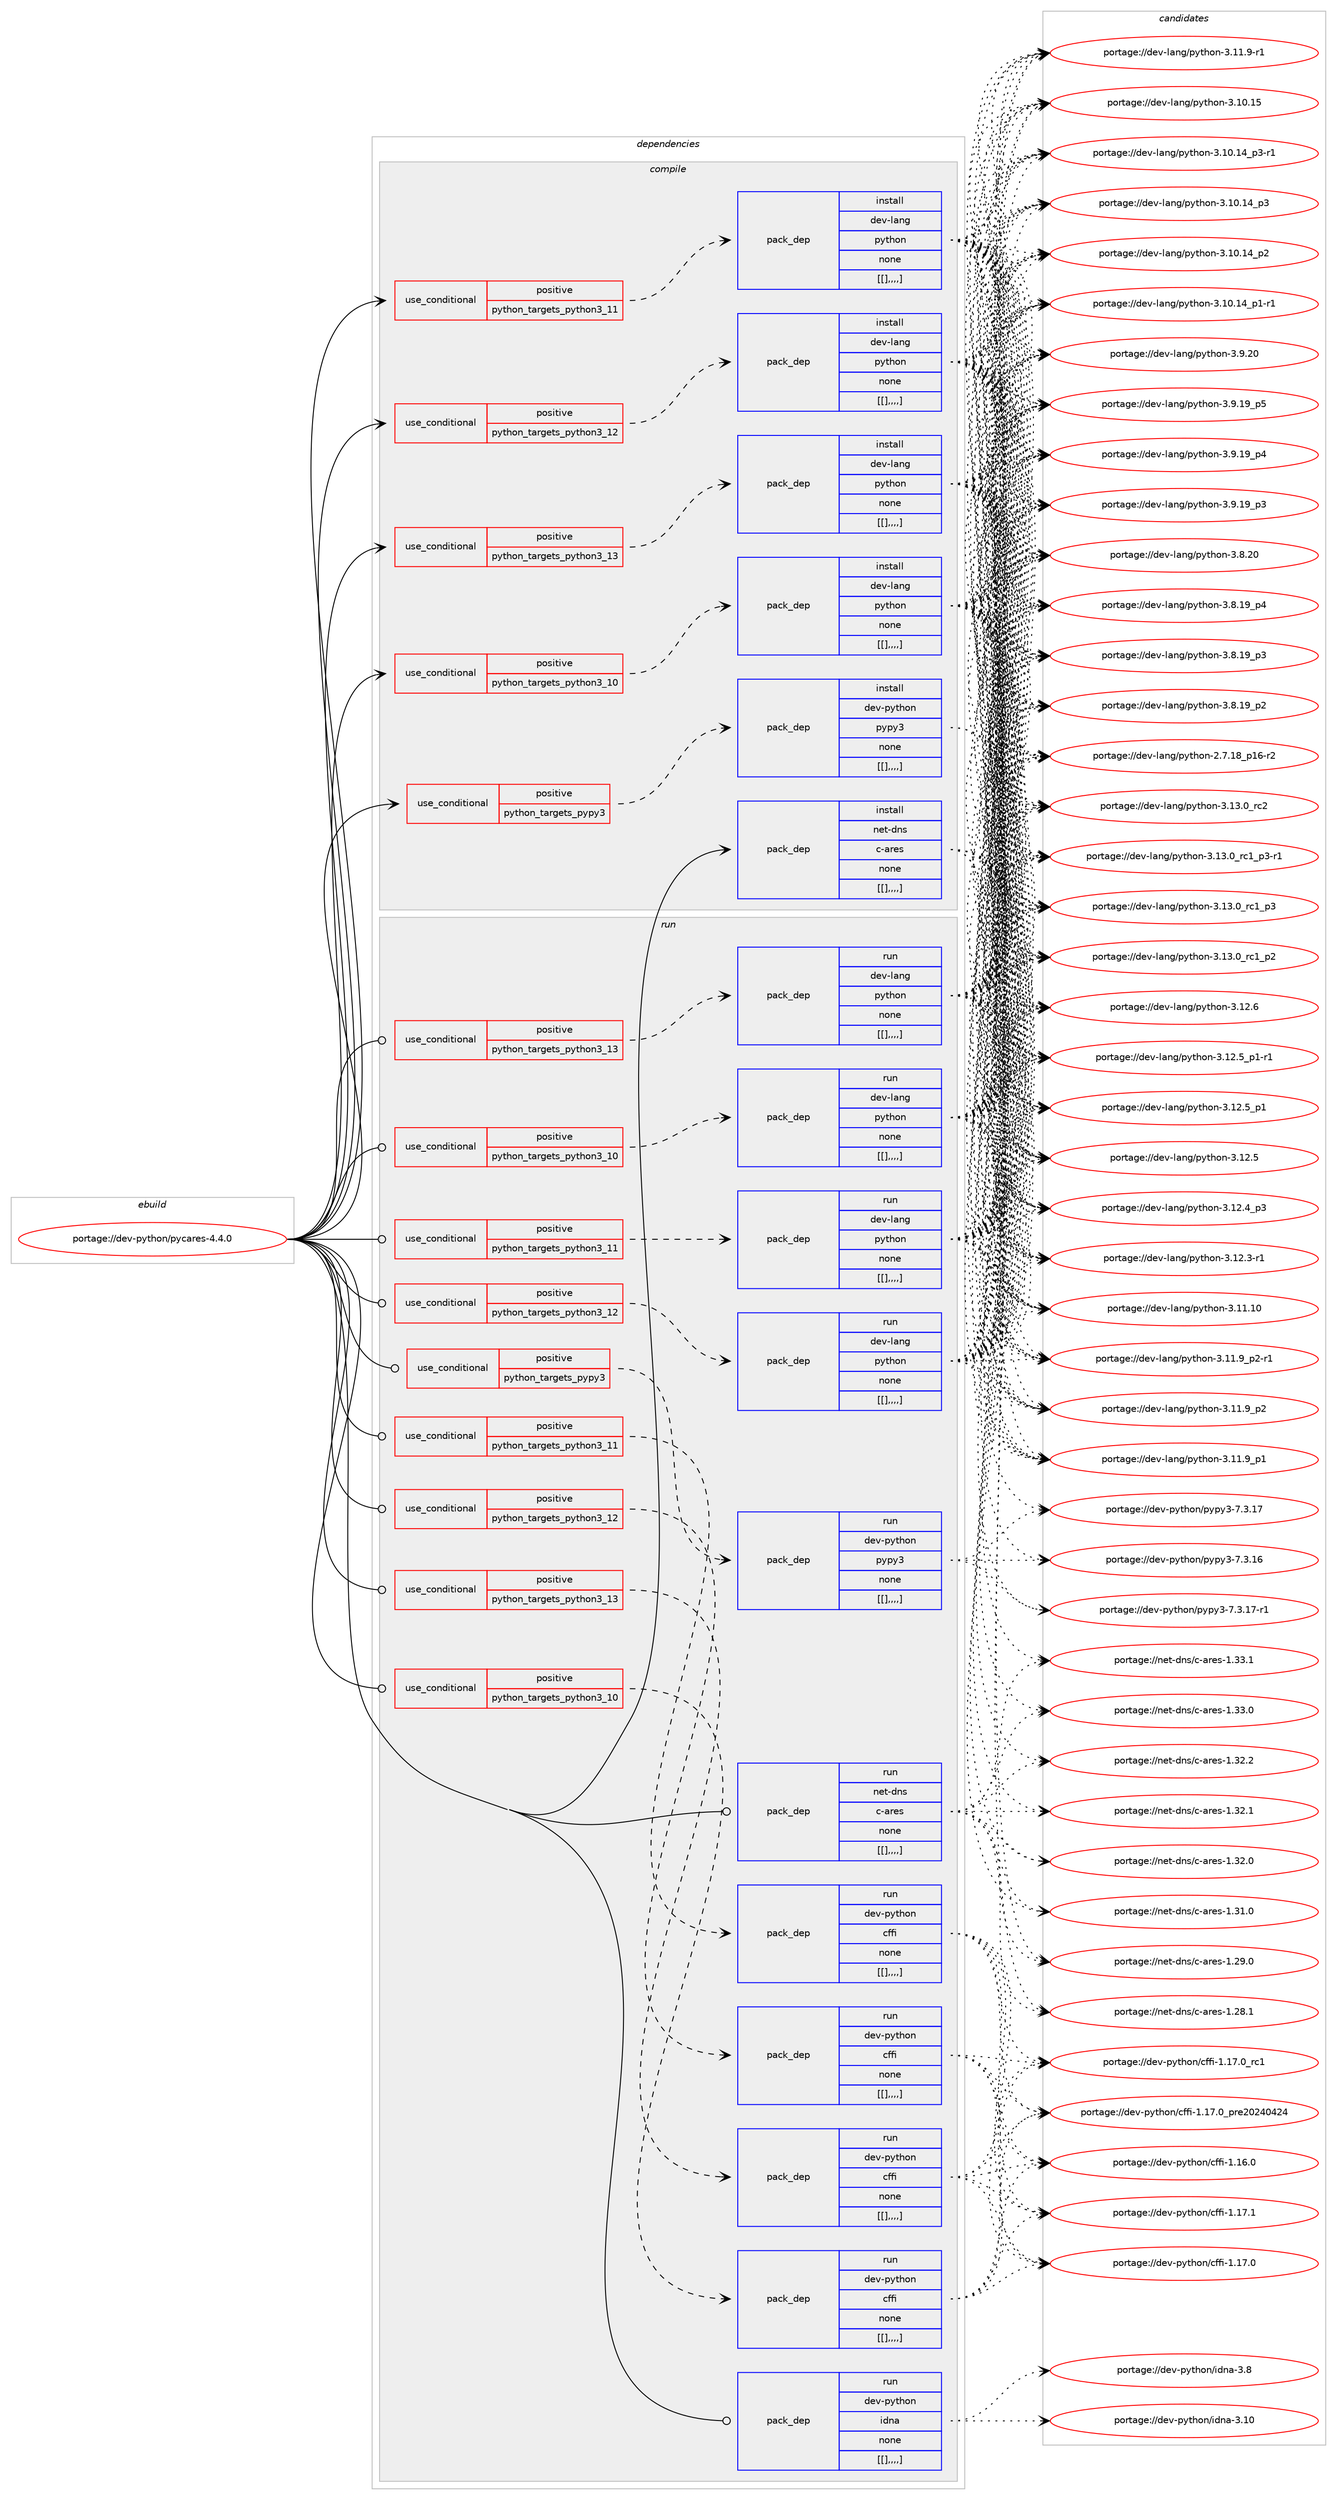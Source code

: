 digraph prolog {

# *************
# Graph options
# *************

newrank=true;
concentrate=true;
compound=true;
graph [rankdir=LR,fontname=Helvetica,fontsize=10,ranksep=1.5];#, ranksep=2.5, nodesep=0.2];
edge  [arrowhead=vee];
node  [fontname=Helvetica,fontsize=10];

# **********
# The ebuild
# **********

subgraph cluster_leftcol {
color=gray;
label=<<i>ebuild</i>>;
id [label="portage://dev-python/pycares-4.4.0", color=red, width=4, href="../dev-python/pycares-4.4.0.svg"];
}

# ****************
# The dependencies
# ****************

subgraph cluster_midcol {
color=gray;
label=<<i>dependencies</i>>;
subgraph cluster_compile {
fillcolor="#eeeeee";
style=filled;
label=<<i>compile</i>>;
subgraph cond37415 {
dependency157305 [label=<<TABLE BORDER="0" CELLBORDER="1" CELLSPACING="0" CELLPADDING="4"><TR><TD ROWSPAN="3" CELLPADDING="10">use_conditional</TD></TR><TR><TD>positive</TD></TR><TR><TD>python_targets_pypy3</TD></TR></TABLE>>, shape=none, color=red];
subgraph pack118670 {
dependency157306 [label=<<TABLE BORDER="0" CELLBORDER="1" CELLSPACING="0" CELLPADDING="4" WIDTH="220"><TR><TD ROWSPAN="6" CELLPADDING="30">pack_dep</TD></TR><TR><TD WIDTH="110">install</TD></TR><TR><TD>dev-python</TD></TR><TR><TD>pypy3</TD></TR><TR><TD>none</TD></TR><TR><TD>[[],,,,]</TD></TR></TABLE>>, shape=none, color=blue];
}
dependency157305:e -> dependency157306:w [weight=20,style="dashed",arrowhead="vee"];
}
id:e -> dependency157305:w [weight=20,style="solid",arrowhead="vee"];
subgraph cond37416 {
dependency157307 [label=<<TABLE BORDER="0" CELLBORDER="1" CELLSPACING="0" CELLPADDING="4"><TR><TD ROWSPAN="3" CELLPADDING="10">use_conditional</TD></TR><TR><TD>positive</TD></TR><TR><TD>python_targets_python3_10</TD></TR></TABLE>>, shape=none, color=red];
subgraph pack118671 {
dependency157308 [label=<<TABLE BORDER="0" CELLBORDER="1" CELLSPACING="0" CELLPADDING="4" WIDTH="220"><TR><TD ROWSPAN="6" CELLPADDING="30">pack_dep</TD></TR><TR><TD WIDTH="110">install</TD></TR><TR><TD>dev-lang</TD></TR><TR><TD>python</TD></TR><TR><TD>none</TD></TR><TR><TD>[[],,,,]</TD></TR></TABLE>>, shape=none, color=blue];
}
dependency157307:e -> dependency157308:w [weight=20,style="dashed",arrowhead="vee"];
}
id:e -> dependency157307:w [weight=20,style="solid",arrowhead="vee"];
subgraph cond37417 {
dependency157309 [label=<<TABLE BORDER="0" CELLBORDER="1" CELLSPACING="0" CELLPADDING="4"><TR><TD ROWSPAN="3" CELLPADDING="10">use_conditional</TD></TR><TR><TD>positive</TD></TR><TR><TD>python_targets_python3_11</TD></TR></TABLE>>, shape=none, color=red];
subgraph pack118672 {
dependency157310 [label=<<TABLE BORDER="0" CELLBORDER="1" CELLSPACING="0" CELLPADDING="4" WIDTH="220"><TR><TD ROWSPAN="6" CELLPADDING="30">pack_dep</TD></TR><TR><TD WIDTH="110">install</TD></TR><TR><TD>dev-lang</TD></TR><TR><TD>python</TD></TR><TR><TD>none</TD></TR><TR><TD>[[],,,,]</TD></TR></TABLE>>, shape=none, color=blue];
}
dependency157309:e -> dependency157310:w [weight=20,style="dashed",arrowhead="vee"];
}
id:e -> dependency157309:w [weight=20,style="solid",arrowhead="vee"];
subgraph cond37418 {
dependency157311 [label=<<TABLE BORDER="0" CELLBORDER="1" CELLSPACING="0" CELLPADDING="4"><TR><TD ROWSPAN="3" CELLPADDING="10">use_conditional</TD></TR><TR><TD>positive</TD></TR><TR><TD>python_targets_python3_12</TD></TR></TABLE>>, shape=none, color=red];
subgraph pack118673 {
dependency157312 [label=<<TABLE BORDER="0" CELLBORDER="1" CELLSPACING="0" CELLPADDING="4" WIDTH="220"><TR><TD ROWSPAN="6" CELLPADDING="30">pack_dep</TD></TR><TR><TD WIDTH="110">install</TD></TR><TR><TD>dev-lang</TD></TR><TR><TD>python</TD></TR><TR><TD>none</TD></TR><TR><TD>[[],,,,]</TD></TR></TABLE>>, shape=none, color=blue];
}
dependency157311:e -> dependency157312:w [weight=20,style="dashed",arrowhead="vee"];
}
id:e -> dependency157311:w [weight=20,style="solid",arrowhead="vee"];
subgraph cond37419 {
dependency157313 [label=<<TABLE BORDER="0" CELLBORDER="1" CELLSPACING="0" CELLPADDING="4"><TR><TD ROWSPAN="3" CELLPADDING="10">use_conditional</TD></TR><TR><TD>positive</TD></TR><TR><TD>python_targets_python3_13</TD></TR></TABLE>>, shape=none, color=red];
subgraph pack118674 {
dependency157314 [label=<<TABLE BORDER="0" CELLBORDER="1" CELLSPACING="0" CELLPADDING="4" WIDTH="220"><TR><TD ROWSPAN="6" CELLPADDING="30">pack_dep</TD></TR><TR><TD WIDTH="110">install</TD></TR><TR><TD>dev-lang</TD></TR><TR><TD>python</TD></TR><TR><TD>none</TD></TR><TR><TD>[[],,,,]</TD></TR></TABLE>>, shape=none, color=blue];
}
dependency157313:e -> dependency157314:w [weight=20,style="dashed",arrowhead="vee"];
}
id:e -> dependency157313:w [weight=20,style="solid",arrowhead="vee"];
subgraph pack118675 {
dependency157315 [label=<<TABLE BORDER="0" CELLBORDER="1" CELLSPACING="0" CELLPADDING="4" WIDTH="220"><TR><TD ROWSPAN="6" CELLPADDING="30">pack_dep</TD></TR><TR><TD WIDTH="110">install</TD></TR><TR><TD>net-dns</TD></TR><TR><TD>c-ares</TD></TR><TR><TD>none</TD></TR><TR><TD>[[],,,,]</TD></TR></TABLE>>, shape=none, color=blue];
}
id:e -> dependency157315:w [weight=20,style="solid",arrowhead="vee"];
}
subgraph cluster_compileandrun {
fillcolor="#eeeeee";
style=filled;
label=<<i>compile and run</i>>;
}
subgraph cluster_run {
fillcolor="#eeeeee";
style=filled;
label=<<i>run</i>>;
subgraph cond37420 {
dependency157316 [label=<<TABLE BORDER="0" CELLBORDER="1" CELLSPACING="0" CELLPADDING="4"><TR><TD ROWSPAN="3" CELLPADDING="10">use_conditional</TD></TR><TR><TD>positive</TD></TR><TR><TD>python_targets_pypy3</TD></TR></TABLE>>, shape=none, color=red];
subgraph pack118676 {
dependency157317 [label=<<TABLE BORDER="0" CELLBORDER="1" CELLSPACING="0" CELLPADDING="4" WIDTH="220"><TR><TD ROWSPAN="6" CELLPADDING="30">pack_dep</TD></TR><TR><TD WIDTH="110">run</TD></TR><TR><TD>dev-python</TD></TR><TR><TD>pypy3</TD></TR><TR><TD>none</TD></TR><TR><TD>[[],,,,]</TD></TR></TABLE>>, shape=none, color=blue];
}
dependency157316:e -> dependency157317:w [weight=20,style="dashed",arrowhead="vee"];
}
id:e -> dependency157316:w [weight=20,style="solid",arrowhead="odot"];
subgraph cond37421 {
dependency157318 [label=<<TABLE BORDER="0" CELLBORDER="1" CELLSPACING="0" CELLPADDING="4"><TR><TD ROWSPAN="3" CELLPADDING="10">use_conditional</TD></TR><TR><TD>positive</TD></TR><TR><TD>python_targets_python3_10</TD></TR></TABLE>>, shape=none, color=red];
subgraph pack118677 {
dependency157319 [label=<<TABLE BORDER="0" CELLBORDER="1" CELLSPACING="0" CELLPADDING="4" WIDTH="220"><TR><TD ROWSPAN="6" CELLPADDING="30">pack_dep</TD></TR><TR><TD WIDTH="110">run</TD></TR><TR><TD>dev-lang</TD></TR><TR><TD>python</TD></TR><TR><TD>none</TD></TR><TR><TD>[[],,,,]</TD></TR></TABLE>>, shape=none, color=blue];
}
dependency157318:e -> dependency157319:w [weight=20,style="dashed",arrowhead="vee"];
}
id:e -> dependency157318:w [weight=20,style="solid",arrowhead="odot"];
subgraph cond37422 {
dependency157320 [label=<<TABLE BORDER="0" CELLBORDER="1" CELLSPACING="0" CELLPADDING="4"><TR><TD ROWSPAN="3" CELLPADDING="10">use_conditional</TD></TR><TR><TD>positive</TD></TR><TR><TD>python_targets_python3_10</TD></TR></TABLE>>, shape=none, color=red];
subgraph pack118678 {
dependency157321 [label=<<TABLE BORDER="0" CELLBORDER="1" CELLSPACING="0" CELLPADDING="4" WIDTH="220"><TR><TD ROWSPAN="6" CELLPADDING="30">pack_dep</TD></TR><TR><TD WIDTH="110">run</TD></TR><TR><TD>dev-python</TD></TR><TR><TD>cffi</TD></TR><TR><TD>none</TD></TR><TR><TD>[[],,,,]</TD></TR></TABLE>>, shape=none, color=blue];
}
dependency157320:e -> dependency157321:w [weight=20,style="dashed",arrowhead="vee"];
}
id:e -> dependency157320:w [weight=20,style="solid",arrowhead="odot"];
subgraph cond37423 {
dependency157322 [label=<<TABLE BORDER="0" CELLBORDER="1" CELLSPACING="0" CELLPADDING="4"><TR><TD ROWSPAN="3" CELLPADDING="10">use_conditional</TD></TR><TR><TD>positive</TD></TR><TR><TD>python_targets_python3_11</TD></TR></TABLE>>, shape=none, color=red];
subgraph pack118679 {
dependency157323 [label=<<TABLE BORDER="0" CELLBORDER="1" CELLSPACING="0" CELLPADDING="4" WIDTH="220"><TR><TD ROWSPAN="6" CELLPADDING="30">pack_dep</TD></TR><TR><TD WIDTH="110">run</TD></TR><TR><TD>dev-lang</TD></TR><TR><TD>python</TD></TR><TR><TD>none</TD></TR><TR><TD>[[],,,,]</TD></TR></TABLE>>, shape=none, color=blue];
}
dependency157322:e -> dependency157323:w [weight=20,style="dashed",arrowhead="vee"];
}
id:e -> dependency157322:w [weight=20,style="solid",arrowhead="odot"];
subgraph cond37424 {
dependency157324 [label=<<TABLE BORDER="0" CELLBORDER="1" CELLSPACING="0" CELLPADDING="4"><TR><TD ROWSPAN="3" CELLPADDING="10">use_conditional</TD></TR><TR><TD>positive</TD></TR><TR><TD>python_targets_python3_11</TD></TR></TABLE>>, shape=none, color=red];
subgraph pack118680 {
dependency157325 [label=<<TABLE BORDER="0" CELLBORDER="1" CELLSPACING="0" CELLPADDING="4" WIDTH="220"><TR><TD ROWSPAN="6" CELLPADDING="30">pack_dep</TD></TR><TR><TD WIDTH="110">run</TD></TR><TR><TD>dev-python</TD></TR><TR><TD>cffi</TD></TR><TR><TD>none</TD></TR><TR><TD>[[],,,,]</TD></TR></TABLE>>, shape=none, color=blue];
}
dependency157324:e -> dependency157325:w [weight=20,style="dashed",arrowhead="vee"];
}
id:e -> dependency157324:w [weight=20,style="solid",arrowhead="odot"];
subgraph cond37425 {
dependency157326 [label=<<TABLE BORDER="0" CELLBORDER="1" CELLSPACING="0" CELLPADDING="4"><TR><TD ROWSPAN="3" CELLPADDING="10">use_conditional</TD></TR><TR><TD>positive</TD></TR><TR><TD>python_targets_python3_12</TD></TR></TABLE>>, shape=none, color=red];
subgraph pack118681 {
dependency157327 [label=<<TABLE BORDER="0" CELLBORDER="1" CELLSPACING="0" CELLPADDING="4" WIDTH="220"><TR><TD ROWSPAN="6" CELLPADDING="30">pack_dep</TD></TR><TR><TD WIDTH="110">run</TD></TR><TR><TD>dev-lang</TD></TR><TR><TD>python</TD></TR><TR><TD>none</TD></TR><TR><TD>[[],,,,]</TD></TR></TABLE>>, shape=none, color=blue];
}
dependency157326:e -> dependency157327:w [weight=20,style="dashed",arrowhead="vee"];
}
id:e -> dependency157326:w [weight=20,style="solid",arrowhead="odot"];
subgraph cond37426 {
dependency157328 [label=<<TABLE BORDER="0" CELLBORDER="1" CELLSPACING="0" CELLPADDING="4"><TR><TD ROWSPAN="3" CELLPADDING="10">use_conditional</TD></TR><TR><TD>positive</TD></TR><TR><TD>python_targets_python3_12</TD></TR></TABLE>>, shape=none, color=red];
subgraph pack118682 {
dependency157329 [label=<<TABLE BORDER="0" CELLBORDER="1" CELLSPACING="0" CELLPADDING="4" WIDTH="220"><TR><TD ROWSPAN="6" CELLPADDING="30">pack_dep</TD></TR><TR><TD WIDTH="110">run</TD></TR><TR><TD>dev-python</TD></TR><TR><TD>cffi</TD></TR><TR><TD>none</TD></TR><TR><TD>[[],,,,]</TD></TR></TABLE>>, shape=none, color=blue];
}
dependency157328:e -> dependency157329:w [weight=20,style="dashed",arrowhead="vee"];
}
id:e -> dependency157328:w [weight=20,style="solid",arrowhead="odot"];
subgraph cond37427 {
dependency157330 [label=<<TABLE BORDER="0" CELLBORDER="1" CELLSPACING="0" CELLPADDING="4"><TR><TD ROWSPAN="3" CELLPADDING="10">use_conditional</TD></TR><TR><TD>positive</TD></TR><TR><TD>python_targets_python3_13</TD></TR></TABLE>>, shape=none, color=red];
subgraph pack118683 {
dependency157331 [label=<<TABLE BORDER="0" CELLBORDER="1" CELLSPACING="0" CELLPADDING="4" WIDTH="220"><TR><TD ROWSPAN="6" CELLPADDING="30">pack_dep</TD></TR><TR><TD WIDTH="110">run</TD></TR><TR><TD>dev-lang</TD></TR><TR><TD>python</TD></TR><TR><TD>none</TD></TR><TR><TD>[[],,,,]</TD></TR></TABLE>>, shape=none, color=blue];
}
dependency157330:e -> dependency157331:w [weight=20,style="dashed",arrowhead="vee"];
}
id:e -> dependency157330:w [weight=20,style="solid",arrowhead="odot"];
subgraph cond37428 {
dependency157332 [label=<<TABLE BORDER="0" CELLBORDER="1" CELLSPACING="0" CELLPADDING="4"><TR><TD ROWSPAN="3" CELLPADDING="10">use_conditional</TD></TR><TR><TD>positive</TD></TR><TR><TD>python_targets_python3_13</TD></TR></TABLE>>, shape=none, color=red];
subgraph pack118684 {
dependency157333 [label=<<TABLE BORDER="0" CELLBORDER="1" CELLSPACING="0" CELLPADDING="4" WIDTH="220"><TR><TD ROWSPAN="6" CELLPADDING="30">pack_dep</TD></TR><TR><TD WIDTH="110">run</TD></TR><TR><TD>dev-python</TD></TR><TR><TD>cffi</TD></TR><TR><TD>none</TD></TR><TR><TD>[[],,,,]</TD></TR></TABLE>>, shape=none, color=blue];
}
dependency157332:e -> dependency157333:w [weight=20,style="dashed",arrowhead="vee"];
}
id:e -> dependency157332:w [weight=20,style="solid",arrowhead="odot"];
subgraph pack118685 {
dependency157334 [label=<<TABLE BORDER="0" CELLBORDER="1" CELLSPACING="0" CELLPADDING="4" WIDTH="220"><TR><TD ROWSPAN="6" CELLPADDING="30">pack_dep</TD></TR><TR><TD WIDTH="110">run</TD></TR><TR><TD>dev-python</TD></TR><TR><TD>idna</TD></TR><TR><TD>none</TD></TR><TR><TD>[[],,,,]</TD></TR></TABLE>>, shape=none, color=blue];
}
id:e -> dependency157334:w [weight=20,style="solid",arrowhead="odot"];
subgraph pack118686 {
dependency157335 [label=<<TABLE BORDER="0" CELLBORDER="1" CELLSPACING="0" CELLPADDING="4" WIDTH="220"><TR><TD ROWSPAN="6" CELLPADDING="30">pack_dep</TD></TR><TR><TD WIDTH="110">run</TD></TR><TR><TD>net-dns</TD></TR><TR><TD>c-ares</TD></TR><TR><TD>none</TD></TR><TR><TD>[[],,,,]</TD></TR></TABLE>>, shape=none, color=blue];
}
id:e -> dependency157335:w [weight=20,style="solid",arrowhead="odot"];
}
}

# **************
# The candidates
# **************

subgraph cluster_choices {
rank=same;
color=gray;
label=<<i>candidates</i>>;

subgraph choice118670 {
color=black;
nodesep=1;
choice100101118451121211161041111104711212111212151455546514649554511449 [label="portage://dev-python/pypy3-7.3.17-r1", color=red, width=4,href="../dev-python/pypy3-7.3.17-r1.svg"];
choice10010111845112121116104111110471121211121215145554651464955 [label="portage://dev-python/pypy3-7.3.17", color=red, width=4,href="../dev-python/pypy3-7.3.17.svg"];
choice10010111845112121116104111110471121211121215145554651464954 [label="portage://dev-python/pypy3-7.3.16", color=red, width=4,href="../dev-python/pypy3-7.3.16.svg"];
dependency157306:e -> choice100101118451121211161041111104711212111212151455546514649554511449:w [style=dotted,weight="100"];
dependency157306:e -> choice10010111845112121116104111110471121211121215145554651464955:w [style=dotted,weight="100"];
dependency157306:e -> choice10010111845112121116104111110471121211121215145554651464954:w [style=dotted,weight="100"];
}
subgraph choice118671 {
color=black;
nodesep=1;
choice10010111845108971101034711212111610411111045514649514648951149950 [label="portage://dev-lang/python-3.13.0_rc2", color=red, width=4,href="../dev-lang/python-3.13.0_rc2.svg"];
choice1001011184510897110103471121211161041111104551464951464895114994995112514511449 [label="portage://dev-lang/python-3.13.0_rc1_p3-r1", color=red, width=4,href="../dev-lang/python-3.13.0_rc1_p3-r1.svg"];
choice100101118451089711010347112121116104111110455146495146489511499499511251 [label="portage://dev-lang/python-3.13.0_rc1_p3", color=red, width=4,href="../dev-lang/python-3.13.0_rc1_p3.svg"];
choice100101118451089711010347112121116104111110455146495146489511499499511250 [label="portage://dev-lang/python-3.13.0_rc1_p2", color=red, width=4,href="../dev-lang/python-3.13.0_rc1_p2.svg"];
choice10010111845108971101034711212111610411111045514649504654 [label="portage://dev-lang/python-3.12.6", color=red, width=4,href="../dev-lang/python-3.12.6.svg"];
choice1001011184510897110103471121211161041111104551464950465395112494511449 [label="portage://dev-lang/python-3.12.5_p1-r1", color=red, width=4,href="../dev-lang/python-3.12.5_p1-r1.svg"];
choice100101118451089711010347112121116104111110455146495046539511249 [label="portage://dev-lang/python-3.12.5_p1", color=red, width=4,href="../dev-lang/python-3.12.5_p1.svg"];
choice10010111845108971101034711212111610411111045514649504653 [label="portage://dev-lang/python-3.12.5", color=red, width=4,href="../dev-lang/python-3.12.5.svg"];
choice100101118451089711010347112121116104111110455146495046529511251 [label="portage://dev-lang/python-3.12.4_p3", color=red, width=4,href="../dev-lang/python-3.12.4_p3.svg"];
choice100101118451089711010347112121116104111110455146495046514511449 [label="portage://dev-lang/python-3.12.3-r1", color=red, width=4,href="../dev-lang/python-3.12.3-r1.svg"];
choice1001011184510897110103471121211161041111104551464949464948 [label="portage://dev-lang/python-3.11.10", color=red, width=4,href="../dev-lang/python-3.11.10.svg"];
choice1001011184510897110103471121211161041111104551464949465795112504511449 [label="portage://dev-lang/python-3.11.9_p2-r1", color=red, width=4,href="../dev-lang/python-3.11.9_p2-r1.svg"];
choice100101118451089711010347112121116104111110455146494946579511250 [label="portage://dev-lang/python-3.11.9_p2", color=red, width=4,href="../dev-lang/python-3.11.9_p2.svg"];
choice100101118451089711010347112121116104111110455146494946579511249 [label="portage://dev-lang/python-3.11.9_p1", color=red, width=4,href="../dev-lang/python-3.11.9_p1.svg"];
choice100101118451089711010347112121116104111110455146494946574511449 [label="portage://dev-lang/python-3.11.9-r1", color=red, width=4,href="../dev-lang/python-3.11.9-r1.svg"];
choice1001011184510897110103471121211161041111104551464948464953 [label="portage://dev-lang/python-3.10.15", color=red, width=4,href="../dev-lang/python-3.10.15.svg"];
choice100101118451089711010347112121116104111110455146494846495295112514511449 [label="portage://dev-lang/python-3.10.14_p3-r1", color=red, width=4,href="../dev-lang/python-3.10.14_p3-r1.svg"];
choice10010111845108971101034711212111610411111045514649484649529511251 [label="portage://dev-lang/python-3.10.14_p3", color=red, width=4,href="../dev-lang/python-3.10.14_p3.svg"];
choice10010111845108971101034711212111610411111045514649484649529511250 [label="portage://dev-lang/python-3.10.14_p2", color=red, width=4,href="../dev-lang/python-3.10.14_p2.svg"];
choice100101118451089711010347112121116104111110455146494846495295112494511449 [label="portage://dev-lang/python-3.10.14_p1-r1", color=red, width=4,href="../dev-lang/python-3.10.14_p1-r1.svg"];
choice10010111845108971101034711212111610411111045514657465048 [label="portage://dev-lang/python-3.9.20", color=red, width=4,href="../dev-lang/python-3.9.20.svg"];
choice100101118451089711010347112121116104111110455146574649579511253 [label="portage://dev-lang/python-3.9.19_p5", color=red, width=4,href="../dev-lang/python-3.9.19_p5.svg"];
choice100101118451089711010347112121116104111110455146574649579511252 [label="portage://dev-lang/python-3.9.19_p4", color=red, width=4,href="../dev-lang/python-3.9.19_p4.svg"];
choice100101118451089711010347112121116104111110455146574649579511251 [label="portage://dev-lang/python-3.9.19_p3", color=red, width=4,href="../dev-lang/python-3.9.19_p3.svg"];
choice10010111845108971101034711212111610411111045514656465048 [label="portage://dev-lang/python-3.8.20", color=red, width=4,href="../dev-lang/python-3.8.20.svg"];
choice100101118451089711010347112121116104111110455146564649579511252 [label="portage://dev-lang/python-3.8.19_p4", color=red, width=4,href="../dev-lang/python-3.8.19_p4.svg"];
choice100101118451089711010347112121116104111110455146564649579511251 [label="portage://dev-lang/python-3.8.19_p3", color=red, width=4,href="../dev-lang/python-3.8.19_p3.svg"];
choice100101118451089711010347112121116104111110455146564649579511250 [label="portage://dev-lang/python-3.8.19_p2", color=red, width=4,href="../dev-lang/python-3.8.19_p2.svg"];
choice100101118451089711010347112121116104111110455046554649569511249544511450 [label="portage://dev-lang/python-2.7.18_p16-r2", color=red, width=4,href="../dev-lang/python-2.7.18_p16-r2.svg"];
dependency157308:e -> choice10010111845108971101034711212111610411111045514649514648951149950:w [style=dotted,weight="100"];
dependency157308:e -> choice1001011184510897110103471121211161041111104551464951464895114994995112514511449:w [style=dotted,weight="100"];
dependency157308:e -> choice100101118451089711010347112121116104111110455146495146489511499499511251:w [style=dotted,weight="100"];
dependency157308:e -> choice100101118451089711010347112121116104111110455146495146489511499499511250:w [style=dotted,weight="100"];
dependency157308:e -> choice10010111845108971101034711212111610411111045514649504654:w [style=dotted,weight="100"];
dependency157308:e -> choice1001011184510897110103471121211161041111104551464950465395112494511449:w [style=dotted,weight="100"];
dependency157308:e -> choice100101118451089711010347112121116104111110455146495046539511249:w [style=dotted,weight="100"];
dependency157308:e -> choice10010111845108971101034711212111610411111045514649504653:w [style=dotted,weight="100"];
dependency157308:e -> choice100101118451089711010347112121116104111110455146495046529511251:w [style=dotted,weight="100"];
dependency157308:e -> choice100101118451089711010347112121116104111110455146495046514511449:w [style=dotted,weight="100"];
dependency157308:e -> choice1001011184510897110103471121211161041111104551464949464948:w [style=dotted,weight="100"];
dependency157308:e -> choice1001011184510897110103471121211161041111104551464949465795112504511449:w [style=dotted,weight="100"];
dependency157308:e -> choice100101118451089711010347112121116104111110455146494946579511250:w [style=dotted,weight="100"];
dependency157308:e -> choice100101118451089711010347112121116104111110455146494946579511249:w [style=dotted,weight="100"];
dependency157308:e -> choice100101118451089711010347112121116104111110455146494946574511449:w [style=dotted,weight="100"];
dependency157308:e -> choice1001011184510897110103471121211161041111104551464948464953:w [style=dotted,weight="100"];
dependency157308:e -> choice100101118451089711010347112121116104111110455146494846495295112514511449:w [style=dotted,weight="100"];
dependency157308:e -> choice10010111845108971101034711212111610411111045514649484649529511251:w [style=dotted,weight="100"];
dependency157308:e -> choice10010111845108971101034711212111610411111045514649484649529511250:w [style=dotted,weight="100"];
dependency157308:e -> choice100101118451089711010347112121116104111110455146494846495295112494511449:w [style=dotted,weight="100"];
dependency157308:e -> choice10010111845108971101034711212111610411111045514657465048:w [style=dotted,weight="100"];
dependency157308:e -> choice100101118451089711010347112121116104111110455146574649579511253:w [style=dotted,weight="100"];
dependency157308:e -> choice100101118451089711010347112121116104111110455146574649579511252:w [style=dotted,weight="100"];
dependency157308:e -> choice100101118451089711010347112121116104111110455146574649579511251:w [style=dotted,weight="100"];
dependency157308:e -> choice10010111845108971101034711212111610411111045514656465048:w [style=dotted,weight="100"];
dependency157308:e -> choice100101118451089711010347112121116104111110455146564649579511252:w [style=dotted,weight="100"];
dependency157308:e -> choice100101118451089711010347112121116104111110455146564649579511251:w [style=dotted,weight="100"];
dependency157308:e -> choice100101118451089711010347112121116104111110455146564649579511250:w [style=dotted,weight="100"];
dependency157308:e -> choice100101118451089711010347112121116104111110455046554649569511249544511450:w [style=dotted,weight="100"];
}
subgraph choice118672 {
color=black;
nodesep=1;
choice10010111845108971101034711212111610411111045514649514648951149950 [label="portage://dev-lang/python-3.13.0_rc2", color=red, width=4,href="../dev-lang/python-3.13.0_rc2.svg"];
choice1001011184510897110103471121211161041111104551464951464895114994995112514511449 [label="portage://dev-lang/python-3.13.0_rc1_p3-r1", color=red, width=4,href="../dev-lang/python-3.13.0_rc1_p3-r1.svg"];
choice100101118451089711010347112121116104111110455146495146489511499499511251 [label="portage://dev-lang/python-3.13.0_rc1_p3", color=red, width=4,href="../dev-lang/python-3.13.0_rc1_p3.svg"];
choice100101118451089711010347112121116104111110455146495146489511499499511250 [label="portage://dev-lang/python-3.13.0_rc1_p2", color=red, width=4,href="../dev-lang/python-3.13.0_rc1_p2.svg"];
choice10010111845108971101034711212111610411111045514649504654 [label="portage://dev-lang/python-3.12.6", color=red, width=4,href="../dev-lang/python-3.12.6.svg"];
choice1001011184510897110103471121211161041111104551464950465395112494511449 [label="portage://dev-lang/python-3.12.5_p1-r1", color=red, width=4,href="../dev-lang/python-3.12.5_p1-r1.svg"];
choice100101118451089711010347112121116104111110455146495046539511249 [label="portage://dev-lang/python-3.12.5_p1", color=red, width=4,href="../dev-lang/python-3.12.5_p1.svg"];
choice10010111845108971101034711212111610411111045514649504653 [label="portage://dev-lang/python-3.12.5", color=red, width=4,href="../dev-lang/python-3.12.5.svg"];
choice100101118451089711010347112121116104111110455146495046529511251 [label="portage://dev-lang/python-3.12.4_p3", color=red, width=4,href="../dev-lang/python-3.12.4_p3.svg"];
choice100101118451089711010347112121116104111110455146495046514511449 [label="portage://dev-lang/python-3.12.3-r1", color=red, width=4,href="../dev-lang/python-3.12.3-r1.svg"];
choice1001011184510897110103471121211161041111104551464949464948 [label="portage://dev-lang/python-3.11.10", color=red, width=4,href="../dev-lang/python-3.11.10.svg"];
choice1001011184510897110103471121211161041111104551464949465795112504511449 [label="portage://dev-lang/python-3.11.9_p2-r1", color=red, width=4,href="../dev-lang/python-3.11.9_p2-r1.svg"];
choice100101118451089711010347112121116104111110455146494946579511250 [label="portage://dev-lang/python-3.11.9_p2", color=red, width=4,href="../dev-lang/python-3.11.9_p2.svg"];
choice100101118451089711010347112121116104111110455146494946579511249 [label="portage://dev-lang/python-3.11.9_p1", color=red, width=4,href="../dev-lang/python-3.11.9_p1.svg"];
choice100101118451089711010347112121116104111110455146494946574511449 [label="portage://dev-lang/python-3.11.9-r1", color=red, width=4,href="../dev-lang/python-3.11.9-r1.svg"];
choice1001011184510897110103471121211161041111104551464948464953 [label="portage://dev-lang/python-3.10.15", color=red, width=4,href="../dev-lang/python-3.10.15.svg"];
choice100101118451089711010347112121116104111110455146494846495295112514511449 [label="portage://dev-lang/python-3.10.14_p3-r1", color=red, width=4,href="../dev-lang/python-3.10.14_p3-r1.svg"];
choice10010111845108971101034711212111610411111045514649484649529511251 [label="portage://dev-lang/python-3.10.14_p3", color=red, width=4,href="../dev-lang/python-3.10.14_p3.svg"];
choice10010111845108971101034711212111610411111045514649484649529511250 [label="portage://dev-lang/python-3.10.14_p2", color=red, width=4,href="../dev-lang/python-3.10.14_p2.svg"];
choice100101118451089711010347112121116104111110455146494846495295112494511449 [label="portage://dev-lang/python-3.10.14_p1-r1", color=red, width=4,href="../dev-lang/python-3.10.14_p1-r1.svg"];
choice10010111845108971101034711212111610411111045514657465048 [label="portage://dev-lang/python-3.9.20", color=red, width=4,href="../dev-lang/python-3.9.20.svg"];
choice100101118451089711010347112121116104111110455146574649579511253 [label="portage://dev-lang/python-3.9.19_p5", color=red, width=4,href="../dev-lang/python-3.9.19_p5.svg"];
choice100101118451089711010347112121116104111110455146574649579511252 [label="portage://dev-lang/python-3.9.19_p4", color=red, width=4,href="../dev-lang/python-3.9.19_p4.svg"];
choice100101118451089711010347112121116104111110455146574649579511251 [label="portage://dev-lang/python-3.9.19_p3", color=red, width=4,href="../dev-lang/python-3.9.19_p3.svg"];
choice10010111845108971101034711212111610411111045514656465048 [label="portage://dev-lang/python-3.8.20", color=red, width=4,href="../dev-lang/python-3.8.20.svg"];
choice100101118451089711010347112121116104111110455146564649579511252 [label="portage://dev-lang/python-3.8.19_p4", color=red, width=4,href="../dev-lang/python-3.8.19_p4.svg"];
choice100101118451089711010347112121116104111110455146564649579511251 [label="portage://dev-lang/python-3.8.19_p3", color=red, width=4,href="../dev-lang/python-3.8.19_p3.svg"];
choice100101118451089711010347112121116104111110455146564649579511250 [label="portage://dev-lang/python-3.8.19_p2", color=red, width=4,href="../dev-lang/python-3.8.19_p2.svg"];
choice100101118451089711010347112121116104111110455046554649569511249544511450 [label="portage://dev-lang/python-2.7.18_p16-r2", color=red, width=4,href="../dev-lang/python-2.7.18_p16-r2.svg"];
dependency157310:e -> choice10010111845108971101034711212111610411111045514649514648951149950:w [style=dotted,weight="100"];
dependency157310:e -> choice1001011184510897110103471121211161041111104551464951464895114994995112514511449:w [style=dotted,weight="100"];
dependency157310:e -> choice100101118451089711010347112121116104111110455146495146489511499499511251:w [style=dotted,weight="100"];
dependency157310:e -> choice100101118451089711010347112121116104111110455146495146489511499499511250:w [style=dotted,weight="100"];
dependency157310:e -> choice10010111845108971101034711212111610411111045514649504654:w [style=dotted,weight="100"];
dependency157310:e -> choice1001011184510897110103471121211161041111104551464950465395112494511449:w [style=dotted,weight="100"];
dependency157310:e -> choice100101118451089711010347112121116104111110455146495046539511249:w [style=dotted,weight="100"];
dependency157310:e -> choice10010111845108971101034711212111610411111045514649504653:w [style=dotted,weight="100"];
dependency157310:e -> choice100101118451089711010347112121116104111110455146495046529511251:w [style=dotted,weight="100"];
dependency157310:e -> choice100101118451089711010347112121116104111110455146495046514511449:w [style=dotted,weight="100"];
dependency157310:e -> choice1001011184510897110103471121211161041111104551464949464948:w [style=dotted,weight="100"];
dependency157310:e -> choice1001011184510897110103471121211161041111104551464949465795112504511449:w [style=dotted,weight="100"];
dependency157310:e -> choice100101118451089711010347112121116104111110455146494946579511250:w [style=dotted,weight="100"];
dependency157310:e -> choice100101118451089711010347112121116104111110455146494946579511249:w [style=dotted,weight="100"];
dependency157310:e -> choice100101118451089711010347112121116104111110455146494946574511449:w [style=dotted,weight="100"];
dependency157310:e -> choice1001011184510897110103471121211161041111104551464948464953:w [style=dotted,weight="100"];
dependency157310:e -> choice100101118451089711010347112121116104111110455146494846495295112514511449:w [style=dotted,weight="100"];
dependency157310:e -> choice10010111845108971101034711212111610411111045514649484649529511251:w [style=dotted,weight="100"];
dependency157310:e -> choice10010111845108971101034711212111610411111045514649484649529511250:w [style=dotted,weight="100"];
dependency157310:e -> choice100101118451089711010347112121116104111110455146494846495295112494511449:w [style=dotted,weight="100"];
dependency157310:e -> choice10010111845108971101034711212111610411111045514657465048:w [style=dotted,weight="100"];
dependency157310:e -> choice100101118451089711010347112121116104111110455146574649579511253:w [style=dotted,weight="100"];
dependency157310:e -> choice100101118451089711010347112121116104111110455146574649579511252:w [style=dotted,weight="100"];
dependency157310:e -> choice100101118451089711010347112121116104111110455146574649579511251:w [style=dotted,weight="100"];
dependency157310:e -> choice10010111845108971101034711212111610411111045514656465048:w [style=dotted,weight="100"];
dependency157310:e -> choice100101118451089711010347112121116104111110455146564649579511252:w [style=dotted,weight="100"];
dependency157310:e -> choice100101118451089711010347112121116104111110455146564649579511251:w [style=dotted,weight="100"];
dependency157310:e -> choice100101118451089711010347112121116104111110455146564649579511250:w [style=dotted,weight="100"];
dependency157310:e -> choice100101118451089711010347112121116104111110455046554649569511249544511450:w [style=dotted,weight="100"];
}
subgraph choice118673 {
color=black;
nodesep=1;
choice10010111845108971101034711212111610411111045514649514648951149950 [label="portage://dev-lang/python-3.13.0_rc2", color=red, width=4,href="../dev-lang/python-3.13.0_rc2.svg"];
choice1001011184510897110103471121211161041111104551464951464895114994995112514511449 [label="portage://dev-lang/python-3.13.0_rc1_p3-r1", color=red, width=4,href="../dev-lang/python-3.13.0_rc1_p3-r1.svg"];
choice100101118451089711010347112121116104111110455146495146489511499499511251 [label="portage://dev-lang/python-3.13.0_rc1_p3", color=red, width=4,href="../dev-lang/python-3.13.0_rc1_p3.svg"];
choice100101118451089711010347112121116104111110455146495146489511499499511250 [label="portage://dev-lang/python-3.13.0_rc1_p2", color=red, width=4,href="../dev-lang/python-3.13.0_rc1_p2.svg"];
choice10010111845108971101034711212111610411111045514649504654 [label="portage://dev-lang/python-3.12.6", color=red, width=4,href="../dev-lang/python-3.12.6.svg"];
choice1001011184510897110103471121211161041111104551464950465395112494511449 [label="portage://dev-lang/python-3.12.5_p1-r1", color=red, width=4,href="../dev-lang/python-3.12.5_p1-r1.svg"];
choice100101118451089711010347112121116104111110455146495046539511249 [label="portage://dev-lang/python-3.12.5_p1", color=red, width=4,href="../dev-lang/python-3.12.5_p1.svg"];
choice10010111845108971101034711212111610411111045514649504653 [label="portage://dev-lang/python-3.12.5", color=red, width=4,href="../dev-lang/python-3.12.5.svg"];
choice100101118451089711010347112121116104111110455146495046529511251 [label="portage://dev-lang/python-3.12.4_p3", color=red, width=4,href="../dev-lang/python-3.12.4_p3.svg"];
choice100101118451089711010347112121116104111110455146495046514511449 [label="portage://dev-lang/python-3.12.3-r1", color=red, width=4,href="../dev-lang/python-3.12.3-r1.svg"];
choice1001011184510897110103471121211161041111104551464949464948 [label="portage://dev-lang/python-3.11.10", color=red, width=4,href="../dev-lang/python-3.11.10.svg"];
choice1001011184510897110103471121211161041111104551464949465795112504511449 [label="portage://dev-lang/python-3.11.9_p2-r1", color=red, width=4,href="../dev-lang/python-3.11.9_p2-r1.svg"];
choice100101118451089711010347112121116104111110455146494946579511250 [label="portage://dev-lang/python-3.11.9_p2", color=red, width=4,href="../dev-lang/python-3.11.9_p2.svg"];
choice100101118451089711010347112121116104111110455146494946579511249 [label="portage://dev-lang/python-3.11.9_p1", color=red, width=4,href="../dev-lang/python-3.11.9_p1.svg"];
choice100101118451089711010347112121116104111110455146494946574511449 [label="portage://dev-lang/python-3.11.9-r1", color=red, width=4,href="../dev-lang/python-3.11.9-r1.svg"];
choice1001011184510897110103471121211161041111104551464948464953 [label="portage://dev-lang/python-3.10.15", color=red, width=4,href="../dev-lang/python-3.10.15.svg"];
choice100101118451089711010347112121116104111110455146494846495295112514511449 [label="portage://dev-lang/python-3.10.14_p3-r1", color=red, width=4,href="../dev-lang/python-3.10.14_p3-r1.svg"];
choice10010111845108971101034711212111610411111045514649484649529511251 [label="portage://dev-lang/python-3.10.14_p3", color=red, width=4,href="../dev-lang/python-3.10.14_p3.svg"];
choice10010111845108971101034711212111610411111045514649484649529511250 [label="portage://dev-lang/python-3.10.14_p2", color=red, width=4,href="../dev-lang/python-3.10.14_p2.svg"];
choice100101118451089711010347112121116104111110455146494846495295112494511449 [label="portage://dev-lang/python-3.10.14_p1-r1", color=red, width=4,href="../dev-lang/python-3.10.14_p1-r1.svg"];
choice10010111845108971101034711212111610411111045514657465048 [label="portage://dev-lang/python-3.9.20", color=red, width=4,href="../dev-lang/python-3.9.20.svg"];
choice100101118451089711010347112121116104111110455146574649579511253 [label="portage://dev-lang/python-3.9.19_p5", color=red, width=4,href="../dev-lang/python-3.9.19_p5.svg"];
choice100101118451089711010347112121116104111110455146574649579511252 [label="portage://dev-lang/python-3.9.19_p4", color=red, width=4,href="../dev-lang/python-3.9.19_p4.svg"];
choice100101118451089711010347112121116104111110455146574649579511251 [label="portage://dev-lang/python-3.9.19_p3", color=red, width=4,href="../dev-lang/python-3.9.19_p3.svg"];
choice10010111845108971101034711212111610411111045514656465048 [label="portage://dev-lang/python-3.8.20", color=red, width=4,href="../dev-lang/python-3.8.20.svg"];
choice100101118451089711010347112121116104111110455146564649579511252 [label="portage://dev-lang/python-3.8.19_p4", color=red, width=4,href="../dev-lang/python-3.8.19_p4.svg"];
choice100101118451089711010347112121116104111110455146564649579511251 [label="portage://dev-lang/python-3.8.19_p3", color=red, width=4,href="../dev-lang/python-3.8.19_p3.svg"];
choice100101118451089711010347112121116104111110455146564649579511250 [label="portage://dev-lang/python-3.8.19_p2", color=red, width=4,href="../dev-lang/python-3.8.19_p2.svg"];
choice100101118451089711010347112121116104111110455046554649569511249544511450 [label="portage://dev-lang/python-2.7.18_p16-r2", color=red, width=4,href="../dev-lang/python-2.7.18_p16-r2.svg"];
dependency157312:e -> choice10010111845108971101034711212111610411111045514649514648951149950:w [style=dotted,weight="100"];
dependency157312:e -> choice1001011184510897110103471121211161041111104551464951464895114994995112514511449:w [style=dotted,weight="100"];
dependency157312:e -> choice100101118451089711010347112121116104111110455146495146489511499499511251:w [style=dotted,weight="100"];
dependency157312:e -> choice100101118451089711010347112121116104111110455146495146489511499499511250:w [style=dotted,weight="100"];
dependency157312:e -> choice10010111845108971101034711212111610411111045514649504654:w [style=dotted,weight="100"];
dependency157312:e -> choice1001011184510897110103471121211161041111104551464950465395112494511449:w [style=dotted,weight="100"];
dependency157312:e -> choice100101118451089711010347112121116104111110455146495046539511249:w [style=dotted,weight="100"];
dependency157312:e -> choice10010111845108971101034711212111610411111045514649504653:w [style=dotted,weight="100"];
dependency157312:e -> choice100101118451089711010347112121116104111110455146495046529511251:w [style=dotted,weight="100"];
dependency157312:e -> choice100101118451089711010347112121116104111110455146495046514511449:w [style=dotted,weight="100"];
dependency157312:e -> choice1001011184510897110103471121211161041111104551464949464948:w [style=dotted,weight="100"];
dependency157312:e -> choice1001011184510897110103471121211161041111104551464949465795112504511449:w [style=dotted,weight="100"];
dependency157312:e -> choice100101118451089711010347112121116104111110455146494946579511250:w [style=dotted,weight="100"];
dependency157312:e -> choice100101118451089711010347112121116104111110455146494946579511249:w [style=dotted,weight="100"];
dependency157312:e -> choice100101118451089711010347112121116104111110455146494946574511449:w [style=dotted,weight="100"];
dependency157312:e -> choice1001011184510897110103471121211161041111104551464948464953:w [style=dotted,weight="100"];
dependency157312:e -> choice100101118451089711010347112121116104111110455146494846495295112514511449:w [style=dotted,weight="100"];
dependency157312:e -> choice10010111845108971101034711212111610411111045514649484649529511251:w [style=dotted,weight="100"];
dependency157312:e -> choice10010111845108971101034711212111610411111045514649484649529511250:w [style=dotted,weight="100"];
dependency157312:e -> choice100101118451089711010347112121116104111110455146494846495295112494511449:w [style=dotted,weight="100"];
dependency157312:e -> choice10010111845108971101034711212111610411111045514657465048:w [style=dotted,weight="100"];
dependency157312:e -> choice100101118451089711010347112121116104111110455146574649579511253:w [style=dotted,weight="100"];
dependency157312:e -> choice100101118451089711010347112121116104111110455146574649579511252:w [style=dotted,weight="100"];
dependency157312:e -> choice100101118451089711010347112121116104111110455146574649579511251:w [style=dotted,weight="100"];
dependency157312:e -> choice10010111845108971101034711212111610411111045514656465048:w [style=dotted,weight="100"];
dependency157312:e -> choice100101118451089711010347112121116104111110455146564649579511252:w [style=dotted,weight="100"];
dependency157312:e -> choice100101118451089711010347112121116104111110455146564649579511251:w [style=dotted,weight="100"];
dependency157312:e -> choice100101118451089711010347112121116104111110455146564649579511250:w [style=dotted,weight="100"];
dependency157312:e -> choice100101118451089711010347112121116104111110455046554649569511249544511450:w [style=dotted,weight="100"];
}
subgraph choice118674 {
color=black;
nodesep=1;
choice10010111845108971101034711212111610411111045514649514648951149950 [label="portage://dev-lang/python-3.13.0_rc2", color=red, width=4,href="../dev-lang/python-3.13.0_rc2.svg"];
choice1001011184510897110103471121211161041111104551464951464895114994995112514511449 [label="portage://dev-lang/python-3.13.0_rc1_p3-r1", color=red, width=4,href="../dev-lang/python-3.13.0_rc1_p3-r1.svg"];
choice100101118451089711010347112121116104111110455146495146489511499499511251 [label="portage://dev-lang/python-3.13.0_rc1_p3", color=red, width=4,href="../dev-lang/python-3.13.0_rc1_p3.svg"];
choice100101118451089711010347112121116104111110455146495146489511499499511250 [label="portage://dev-lang/python-3.13.0_rc1_p2", color=red, width=4,href="../dev-lang/python-3.13.0_rc1_p2.svg"];
choice10010111845108971101034711212111610411111045514649504654 [label="portage://dev-lang/python-3.12.6", color=red, width=4,href="../dev-lang/python-3.12.6.svg"];
choice1001011184510897110103471121211161041111104551464950465395112494511449 [label="portage://dev-lang/python-3.12.5_p1-r1", color=red, width=4,href="../dev-lang/python-3.12.5_p1-r1.svg"];
choice100101118451089711010347112121116104111110455146495046539511249 [label="portage://dev-lang/python-3.12.5_p1", color=red, width=4,href="../dev-lang/python-3.12.5_p1.svg"];
choice10010111845108971101034711212111610411111045514649504653 [label="portage://dev-lang/python-3.12.5", color=red, width=4,href="../dev-lang/python-3.12.5.svg"];
choice100101118451089711010347112121116104111110455146495046529511251 [label="portage://dev-lang/python-3.12.4_p3", color=red, width=4,href="../dev-lang/python-3.12.4_p3.svg"];
choice100101118451089711010347112121116104111110455146495046514511449 [label="portage://dev-lang/python-3.12.3-r1", color=red, width=4,href="../dev-lang/python-3.12.3-r1.svg"];
choice1001011184510897110103471121211161041111104551464949464948 [label="portage://dev-lang/python-3.11.10", color=red, width=4,href="../dev-lang/python-3.11.10.svg"];
choice1001011184510897110103471121211161041111104551464949465795112504511449 [label="portage://dev-lang/python-3.11.9_p2-r1", color=red, width=4,href="../dev-lang/python-3.11.9_p2-r1.svg"];
choice100101118451089711010347112121116104111110455146494946579511250 [label="portage://dev-lang/python-3.11.9_p2", color=red, width=4,href="../dev-lang/python-3.11.9_p2.svg"];
choice100101118451089711010347112121116104111110455146494946579511249 [label="portage://dev-lang/python-3.11.9_p1", color=red, width=4,href="../dev-lang/python-3.11.9_p1.svg"];
choice100101118451089711010347112121116104111110455146494946574511449 [label="portage://dev-lang/python-3.11.9-r1", color=red, width=4,href="../dev-lang/python-3.11.9-r1.svg"];
choice1001011184510897110103471121211161041111104551464948464953 [label="portage://dev-lang/python-3.10.15", color=red, width=4,href="../dev-lang/python-3.10.15.svg"];
choice100101118451089711010347112121116104111110455146494846495295112514511449 [label="portage://dev-lang/python-3.10.14_p3-r1", color=red, width=4,href="../dev-lang/python-3.10.14_p3-r1.svg"];
choice10010111845108971101034711212111610411111045514649484649529511251 [label="portage://dev-lang/python-3.10.14_p3", color=red, width=4,href="../dev-lang/python-3.10.14_p3.svg"];
choice10010111845108971101034711212111610411111045514649484649529511250 [label="portage://dev-lang/python-3.10.14_p2", color=red, width=4,href="../dev-lang/python-3.10.14_p2.svg"];
choice100101118451089711010347112121116104111110455146494846495295112494511449 [label="portage://dev-lang/python-3.10.14_p1-r1", color=red, width=4,href="../dev-lang/python-3.10.14_p1-r1.svg"];
choice10010111845108971101034711212111610411111045514657465048 [label="portage://dev-lang/python-3.9.20", color=red, width=4,href="../dev-lang/python-3.9.20.svg"];
choice100101118451089711010347112121116104111110455146574649579511253 [label="portage://dev-lang/python-3.9.19_p5", color=red, width=4,href="../dev-lang/python-3.9.19_p5.svg"];
choice100101118451089711010347112121116104111110455146574649579511252 [label="portage://dev-lang/python-3.9.19_p4", color=red, width=4,href="../dev-lang/python-3.9.19_p4.svg"];
choice100101118451089711010347112121116104111110455146574649579511251 [label="portage://dev-lang/python-3.9.19_p3", color=red, width=4,href="../dev-lang/python-3.9.19_p3.svg"];
choice10010111845108971101034711212111610411111045514656465048 [label="portage://dev-lang/python-3.8.20", color=red, width=4,href="../dev-lang/python-3.8.20.svg"];
choice100101118451089711010347112121116104111110455146564649579511252 [label="portage://dev-lang/python-3.8.19_p4", color=red, width=4,href="../dev-lang/python-3.8.19_p4.svg"];
choice100101118451089711010347112121116104111110455146564649579511251 [label="portage://dev-lang/python-3.8.19_p3", color=red, width=4,href="../dev-lang/python-3.8.19_p3.svg"];
choice100101118451089711010347112121116104111110455146564649579511250 [label="portage://dev-lang/python-3.8.19_p2", color=red, width=4,href="../dev-lang/python-3.8.19_p2.svg"];
choice100101118451089711010347112121116104111110455046554649569511249544511450 [label="portage://dev-lang/python-2.7.18_p16-r2", color=red, width=4,href="../dev-lang/python-2.7.18_p16-r2.svg"];
dependency157314:e -> choice10010111845108971101034711212111610411111045514649514648951149950:w [style=dotted,weight="100"];
dependency157314:e -> choice1001011184510897110103471121211161041111104551464951464895114994995112514511449:w [style=dotted,weight="100"];
dependency157314:e -> choice100101118451089711010347112121116104111110455146495146489511499499511251:w [style=dotted,weight="100"];
dependency157314:e -> choice100101118451089711010347112121116104111110455146495146489511499499511250:w [style=dotted,weight="100"];
dependency157314:e -> choice10010111845108971101034711212111610411111045514649504654:w [style=dotted,weight="100"];
dependency157314:e -> choice1001011184510897110103471121211161041111104551464950465395112494511449:w [style=dotted,weight="100"];
dependency157314:e -> choice100101118451089711010347112121116104111110455146495046539511249:w [style=dotted,weight="100"];
dependency157314:e -> choice10010111845108971101034711212111610411111045514649504653:w [style=dotted,weight="100"];
dependency157314:e -> choice100101118451089711010347112121116104111110455146495046529511251:w [style=dotted,weight="100"];
dependency157314:e -> choice100101118451089711010347112121116104111110455146495046514511449:w [style=dotted,weight="100"];
dependency157314:e -> choice1001011184510897110103471121211161041111104551464949464948:w [style=dotted,weight="100"];
dependency157314:e -> choice1001011184510897110103471121211161041111104551464949465795112504511449:w [style=dotted,weight="100"];
dependency157314:e -> choice100101118451089711010347112121116104111110455146494946579511250:w [style=dotted,weight="100"];
dependency157314:e -> choice100101118451089711010347112121116104111110455146494946579511249:w [style=dotted,weight="100"];
dependency157314:e -> choice100101118451089711010347112121116104111110455146494946574511449:w [style=dotted,weight="100"];
dependency157314:e -> choice1001011184510897110103471121211161041111104551464948464953:w [style=dotted,weight="100"];
dependency157314:e -> choice100101118451089711010347112121116104111110455146494846495295112514511449:w [style=dotted,weight="100"];
dependency157314:e -> choice10010111845108971101034711212111610411111045514649484649529511251:w [style=dotted,weight="100"];
dependency157314:e -> choice10010111845108971101034711212111610411111045514649484649529511250:w [style=dotted,weight="100"];
dependency157314:e -> choice100101118451089711010347112121116104111110455146494846495295112494511449:w [style=dotted,weight="100"];
dependency157314:e -> choice10010111845108971101034711212111610411111045514657465048:w [style=dotted,weight="100"];
dependency157314:e -> choice100101118451089711010347112121116104111110455146574649579511253:w [style=dotted,weight="100"];
dependency157314:e -> choice100101118451089711010347112121116104111110455146574649579511252:w [style=dotted,weight="100"];
dependency157314:e -> choice100101118451089711010347112121116104111110455146574649579511251:w [style=dotted,weight="100"];
dependency157314:e -> choice10010111845108971101034711212111610411111045514656465048:w [style=dotted,weight="100"];
dependency157314:e -> choice100101118451089711010347112121116104111110455146564649579511252:w [style=dotted,weight="100"];
dependency157314:e -> choice100101118451089711010347112121116104111110455146564649579511251:w [style=dotted,weight="100"];
dependency157314:e -> choice100101118451089711010347112121116104111110455146564649579511250:w [style=dotted,weight="100"];
dependency157314:e -> choice100101118451089711010347112121116104111110455046554649569511249544511450:w [style=dotted,weight="100"];
}
subgraph choice118675 {
color=black;
nodesep=1;
choice110101116451001101154799459711410111545494651514649 [label="portage://net-dns/c-ares-1.33.1", color=red, width=4,href="../net-dns/c-ares-1.33.1.svg"];
choice110101116451001101154799459711410111545494651514648 [label="portage://net-dns/c-ares-1.33.0", color=red, width=4,href="../net-dns/c-ares-1.33.0.svg"];
choice110101116451001101154799459711410111545494651504650 [label="portage://net-dns/c-ares-1.32.2", color=red, width=4,href="../net-dns/c-ares-1.32.2.svg"];
choice110101116451001101154799459711410111545494651504649 [label="portage://net-dns/c-ares-1.32.1", color=red, width=4,href="../net-dns/c-ares-1.32.1.svg"];
choice110101116451001101154799459711410111545494651504648 [label="portage://net-dns/c-ares-1.32.0", color=red, width=4,href="../net-dns/c-ares-1.32.0.svg"];
choice110101116451001101154799459711410111545494651494648 [label="portage://net-dns/c-ares-1.31.0", color=red, width=4,href="../net-dns/c-ares-1.31.0.svg"];
choice110101116451001101154799459711410111545494650574648 [label="portage://net-dns/c-ares-1.29.0", color=red, width=4,href="../net-dns/c-ares-1.29.0.svg"];
choice110101116451001101154799459711410111545494650564649 [label="portage://net-dns/c-ares-1.28.1", color=red, width=4,href="../net-dns/c-ares-1.28.1.svg"];
dependency157315:e -> choice110101116451001101154799459711410111545494651514649:w [style=dotted,weight="100"];
dependency157315:e -> choice110101116451001101154799459711410111545494651514648:w [style=dotted,weight="100"];
dependency157315:e -> choice110101116451001101154799459711410111545494651504650:w [style=dotted,weight="100"];
dependency157315:e -> choice110101116451001101154799459711410111545494651504649:w [style=dotted,weight="100"];
dependency157315:e -> choice110101116451001101154799459711410111545494651504648:w [style=dotted,weight="100"];
dependency157315:e -> choice110101116451001101154799459711410111545494651494648:w [style=dotted,weight="100"];
dependency157315:e -> choice110101116451001101154799459711410111545494650574648:w [style=dotted,weight="100"];
dependency157315:e -> choice110101116451001101154799459711410111545494650564649:w [style=dotted,weight="100"];
}
subgraph choice118676 {
color=black;
nodesep=1;
choice100101118451121211161041111104711212111212151455546514649554511449 [label="portage://dev-python/pypy3-7.3.17-r1", color=red, width=4,href="../dev-python/pypy3-7.3.17-r1.svg"];
choice10010111845112121116104111110471121211121215145554651464955 [label="portage://dev-python/pypy3-7.3.17", color=red, width=4,href="../dev-python/pypy3-7.3.17.svg"];
choice10010111845112121116104111110471121211121215145554651464954 [label="portage://dev-python/pypy3-7.3.16", color=red, width=4,href="../dev-python/pypy3-7.3.16.svg"];
dependency157317:e -> choice100101118451121211161041111104711212111212151455546514649554511449:w [style=dotted,weight="100"];
dependency157317:e -> choice10010111845112121116104111110471121211121215145554651464955:w [style=dotted,weight="100"];
dependency157317:e -> choice10010111845112121116104111110471121211121215145554651464954:w [style=dotted,weight="100"];
}
subgraph choice118677 {
color=black;
nodesep=1;
choice10010111845108971101034711212111610411111045514649514648951149950 [label="portage://dev-lang/python-3.13.0_rc2", color=red, width=4,href="../dev-lang/python-3.13.0_rc2.svg"];
choice1001011184510897110103471121211161041111104551464951464895114994995112514511449 [label="portage://dev-lang/python-3.13.0_rc1_p3-r1", color=red, width=4,href="../dev-lang/python-3.13.0_rc1_p3-r1.svg"];
choice100101118451089711010347112121116104111110455146495146489511499499511251 [label="portage://dev-lang/python-3.13.0_rc1_p3", color=red, width=4,href="../dev-lang/python-3.13.0_rc1_p3.svg"];
choice100101118451089711010347112121116104111110455146495146489511499499511250 [label="portage://dev-lang/python-3.13.0_rc1_p2", color=red, width=4,href="../dev-lang/python-3.13.0_rc1_p2.svg"];
choice10010111845108971101034711212111610411111045514649504654 [label="portage://dev-lang/python-3.12.6", color=red, width=4,href="../dev-lang/python-3.12.6.svg"];
choice1001011184510897110103471121211161041111104551464950465395112494511449 [label="portage://dev-lang/python-3.12.5_p1-r1", color=red, width=4,href="../dev-lang/python-3.12.5_p1-r1.svg"];
choice100101118451089711010347112121116104111110455146495046539511249 [label="portage://dev-lang/python-3.12.5_p1", color=red, width=4,href="../dev-lang/python-3.12.5_p1.svg"];
choice10010111845108971101034711212111610411111045514649504653 [label="portage://dev-lang/python-3.12.5", color=red, width=4,href="../dev-lang/python-3.12.5.svg"];
choice100101118451089711010347112121116104111110455146495046529511251 [label="portage://dev-lang/python-3.12.4_p3", color=red, width=4,href="../dev-lang/python-3.12.4_p3.svg"];
choice100101118451089711010347112121116104111110455146495046514511449 [label="portage://dev-lang/python-3.12.3-r1", color=red, width=4,href="../dev-lang/python-3.12.3-r1.svg"];
choice1001011184510897110103471121211161041111104551464949464948 [label="portage://dev-lang/python-3.11.10", color=red, width=4,href="../dev-lang/python-3.11.10.svg"];
choice1001011184510897110103471121211161041111104551464949465795112504511449 [label="portage://dev-lang/python-3.11.9_p2-r1", color=red, width=4,href="../dev-lang/python-3.11.9_p2-r1.svg"];
choice100101118451089711010347112121116104111110455146494946579511250 [label="portage://dev-lang/python-3.11.9_p2", color=red, width=4,href="../dev-lang/python-3.11.9_p2.svg"];
choice100101118451089711010347112121116104111110455146494946579511249 [label="portage://dev-lang/python-3.11.9_p1", color=red, width=4,href="../dev-lang/python-3.11.9_p1.svg"];
choice100101118451089711010347112121116104111110455146494946574511449 [label="portage://dev-lang/python-3.11.9-r1", color=red, width=4,href="../dev-lang/python-3.11.9-r1.svg"];
choice1001011184510897110103471121211161041111104551464948464953 [label="portage://dev-lang/python-3.10.15", color=red, width=4,href="../dev-lang/python-3.10.15.svg"];
choice100101118451089711010347112121116104111110455146494846495295112514511449 [label="portage://dev-lang/python-3.10.14_p3-r1", color=red, width=4,href="../dev-lang/python-3.10.14_p3-r1.svg"];
choice10010111845108971101034711212111610411111045514649484649529511251 [label="portage://dev-lang/python-3.10.14_p3", color=red, width=4,href="../dev-lang/python-3.10.14_p3.svg"];
choice10010111845108971101034711212111610411111045514649484649529511250 [label="portage://dev-lang/python-3.10.14_p2", color=red, width=4,href="../dev-lang/python-3.10.14_p2.svg"];
choice100101118451089711010347112121116104111110455146494846495295112494511449 [label="portage://dev-lang/python-3.10.14_p1-r1", color=red, width=4,href="../dev-lang/python-3.10.14_p1-r1.svg"];
choice10010111845108971101034711212111610411111045514657465048 [label="portage://dev-lang/python-3.9.20", color=red, width=4,href="../dev-lang/python-3.9.20.svg"];
choice100101118451089711010347112121116104111110455146574649579511253 [label="portage://dev-lang/python-3.9.19_p5", color=red, width=4,href="../dev-lang/python-3.9.19_p5.svg"];
choice100101118451089711010347112121116104111110455146574649579511252 [label="portage://dev-lang/python-3.9.19_p4", color=red, width=4,href="../dev-lang/python-3.9.19_p4.svg"];
choice100101118451089711010347112121116104111110455146574649579511251 [label="portage://dev-lang/python-3.9.19_p3", color=red, width=4,href="../dev-lang/python-3.9.19_p3.svg"];
choice10010111845108971101034711212111610411111045514656465048 [label="portage://dev-lang/python-3.8.20", color=red, width=4,href="../dev-lang/python-3.8.20.svg"];
choice100101118451089711010347112121116104111110455146564649579511252 [label="portage://dev-lang/python-3.8.19_p4", color=red, width=4,href="../dev-lang/python-3.8.19_p4.svg"];
choice100101118451089711010347112121116104111110455146564649579511251 [label="portage://dev-lang/python-3.8.19_p3", color=red, width=4,href="../dev-lang/python-3.8.19_p3.svg"];
choice100101118451089711010347112121116104111110455146564649579511250 [label="portage://dev-lang/python-3.8.19_p2", color=red, width=4,href="../dev-lang/python-3.8.19_p2.svg"];
choice100101118451089711010347112121116104111110455046554649569511249544511450 [label="portage://dev-lang/python-2.7.18_p16-r2", color=red, width=4,href="../dev-lang/python-2.7.18_p16-r2.svg"];
dependency157319:e -> choice10010111845108971101034711212111610411111045514649514648951149950:w [style=dotted,weight="100"];
dependency157319:e -> choice1001011184510897110103471121211161041111104551464951464895114994995112514511449:w [style=dotted,weight="100"];
dependency157319:e -> choice100101118451089711010347112121116104111110455146495146489511499499511251:w [style=dotted,weight="100"];
dependency157319:e -> choice100101118451089711010347112121116104111110455146495146489511499499511250:w [style=dotted,weight="100"];
dependency157319:e -> choice10010111845108971101034711212111610411111045514649504654:w [style=dotted,weight="100"];
dependency157319:e -> choice1001011184510897110103471121211161041111104551464950465395112494511449:w [style=dotted,weight="100"];
dependency157319:e -> choice100101118451089711010347112121116104111110455146495046539511249:w [style=dotted,weight="100"];
dependency157319:e -> choice10010111845108971101034711212111610411111045514649504653:w [style=dotted,weight="100"];
dependency157319:e -> choice100101118451089711010347112121116104111110455146495046529511251:w [style=dotted,weight="100"];
dependency157319:e -> choice100101118451089711010347112121116104111110455146495046514511449:w [style=dotted,weight="100"];
dependency157319:e -> choice1001011184510897110103471121211161041111104551464949464948:w [style=dotted,weight="100"];
dependency157319:e -> choice1001011184510897110103471121211161041111104551464949465795112504511449:w [style=dotted,weight="100"];
dependency157319:e -> choice100101118451089711010347112121116104111110455146494946579511250:w [style=dotted,weight="100"];
dependency157319:e -> choice100101118451089711010347112121116104111110455146494946579511249:w [style=dotted,weight="100"];
dependency157319:e -> choice100101118451089711010347112121116104111110455146494946574511449:w [style=dotted,weight="100"];
dependency157319:e -> choice1001011184510897110103471121211161041111104551464948464953:w [style=dotted,weight="100"];
dependency157319:e -> choice100101118451089711010347112121116104111110455146494846495295112514511449:w [style=dotted,weight="100"];
dependency157319:e -> choice10010111845108971101034711212111610411111045514649484649529511251:w [style=dotted,weight="100"];
dependency157319:e -> choice10010111845108971101034711212111610411111045514649484649529511250:w [style=dotted,weight="100"];
dependency157319:e -> choice100101118451089711010347112121116104111110455146494846495295112494511449:w [style=dotted,weight="100"];
dependency157319:e -> choice10010111845108971101034711212111610411111045514657465048:w [style=dotted,weight="100"];
dependency157319:e -> choice100101118451089711010347112121116104111110455146574649579511253:w [style=dotted,weight="100"];
dependency157319:e -> choice100101118451089711010347112121116104111110455146574649579511252:w [style=dotted,weight="100"];
dependency157319:e -> choice100101118451089711010347112121116104111110455146574649579511251:w [style=dotted,weight="100"];
dependency157319:e -> choice10010111845108971101034711212111610411111045514656465048:w [style=dotted,weight="100"];
dependency157319:e -> choice100101118451089711010347112121116104111110455146564649579511252:w [style=dotted,weight="100"];
dependency157319:e -> choice100101118451089711010347112121116104111110455146564649579511251:w [style=dotted,weight="100"];
dependency157319:e -> choice100101118451089711010347112121116104111110455146564649579511250:w [style=dotted,weight="100"];
dependency157319:e -> choice100101118451089711010347112121116104111110455046554649569511249544511450:w [style=dotted,weight="100"];
}
subgraph choice118678 {
color=black;
nodesep=1;
choice10010111845112121116104111110479910210210545494649554649 [label="portage://dev-python/cffi-1.17.1", color=red, width=4,href="../dev-python/cffi-1.17.1.svg"];
choice10010111845112121116104111110479910210210545494649554648951149949 [label="portage://dev-python/cffi-1.17.0_rc1", color=red, width=4,href="../dev-python/cffi-1.17.0_rc1.svg"];
choice10010111845112121116104111110479910210210545494649554648951121141015048505248525052 [label="portage://dev-python/cffi-1.17.0_pre20240424", color=red, width=4,href="../dev-python/cffi-1.17.0_pre20240424.svg"];
choice10010111845112121116104111110479910210210545494649554648 [label="portage://dev-python/cffi-1.17.0", color=red, width=4,href="../dev-python/cffi-1.17.0.svg"];
choice10010111845112121116104111110479910210210545494649544648 [label="portage://dev-python/cffi-1.16.0", color=red, width=4,href="../dev-python/cffi-1.16.0.svg"];
dependency157321:e -> choice10010111845112121116104111110479910210210545494649554649:w [style=dotted,weight="100"];
dependency157321:e -> choice10010111845112121116104111110479910210210545494649554648951149949:w [style=dotted,weight="100"];
dependency157321:e -> choice10010111845112121116104111110479910210210545494649554648951121141015048505248525052:w [style=dotted,weight="100"];
dependency157321:e -> choice10010111845112121116104111110479910210210545494649554648:w [style=dotted,weight="100"];
dependency157321:e -> choice10010111845112121116104111110479910210210545494649544648:w [style=dotted,weight="100"];
}
subgraph choice118679 {
color=black;
nodesep=1;
choice10010111845108971101034711212111610411111045514649514648951149950 [label="portage://dev-lang/python-3.13.0_rc2", color=red, width=4,href="../dev-lang/python-3.13.0_rc2.svg"];
choice1001011184510897110103471121211161041111104551464951464895114994995112514511449 [label="portage://dev-lang/python-3.13.0_rc1_p3-r1", color=red, width=4,href="../dev-lang/python-3.13.0_rc1_p3-r1.svg"];
choice100101118451089711010347112121116104111110455146495146489511499499511251 [label="portage://dev-lang/python-3.13.0_rc1_p3", color=red, width=4,href="../dev-lang/python-3.13.0_rc1_p3.svg"];
choice100101118451089711010347112121116104111110455146495146489511499499511250 [label="portage://dev-lang/python-3.13.0_rc1_p2", color=red, width=4,href="../dev-lang/python-3.13.0_rc1_p2.svg"];
choice10010111845108971101034711212111610411111045514649504654 [label="portage://dev-lang/python-3.12.6", color=red, width=4,href="../dev-lang/python-3.12.6.svg"];
choice1001011184510897110103471121211161041111104551464950465395112494511449 [label="portage://dev-lang/python-3.12.5_p1-r1", color=red, width=4,href="../dev-lang/python-3.12.5_p1-r1.svg"];
choice100101118451089711010347112121116104111110455146495046539511249 [label="portage://dev-lang/python-3.12.5_p1", color=red, width=4,href="../dev-lang/python-3.12.5_p1.svg"];
choice10010111845108971101034711212111610411111045514649504653 [label="portage://dev-lang/python-3.12.5", color=red, width=4,href="../dev-lang/python-3.12.5.svg"];
choice100101118451089711010347112121116104111110455146495046529511251 [label="portage://dev-lang/python-3.12.4_p3", color=red, width=4,href="../dev-lang/python-3.12.4_p3.svg"];
choice100101118451089711010347112121116104111110455146495046514511449 [label="portage://dev-lang/python-3.12.3-r1", color=red, width=4,href="../dev-lang/python-3.12.3-r1.svg"];
choice1001011184510897110103471121211161041111104551464949464948 [label="portage://dev-lang/python-3.11.10", color=red, width=4,href="../dev-lang/python-3.11.10.svg"];
choice1001011184510897110103471121211161041111104551464949465795112504511449 [label="portage://dev-lang/python-3.11.9_p2-r1", color=red, width=4,href="../dev-lang/python-3.11.9_p2-r1.svg"];
choice100101118451089711010347112121116104111110455146494946579511250 [label="portage://dev-lang/python-3.11.9_p2", color=red, width=4,href="../dev-lang/python-3.11.9_p2.svg"];
choice100101118451089711010347112121116104111110455146494946579511249 [label="portage://dev-lang/python-3.11.9_p1", color=red, width=4,href="../dev-lang/python-3.11.9_p1.svg"];
choice100101118451089711010347112121116104111110455146494946574511449 [label="portage://dev-lang/python-3.11.9-r1", color=red, width=4,href="../dev-lang/python-3.11.9-r1.svg"];
choice1001011184510897110103471121211161041111104551464948464953 [label="portage://dev-lang/python-3.10.15", color=red, width=4,href="../dev-lang/python-3.10.15.svg"];
choice100101118451089711010347112121116104111110455146494846495295112514511449 [label="portage://dev-lang/python-3.10.14_p3-r1", color=red, width=4,href="../dev-lang/python-3.10.14_p3-r1.svg"];
choice10010111845108971101034711212111610411111045514649484649529511251 [label="portage://dev-lang/python-3.10.14_p3", color=red, width=4,href="../dev-lang/python-3.10.14_p3.svg"];
choice10010111845108971101034711212111610411111045514649484649529511250 [label="portage://dev-lang/python-3.10.14_p2", color=red, width=4,href="../dev-lang/python-3.10.14_p2.svg"];
choice100101118451089711010347112121116104111110455146494846495295112494511449 [label="portage://dev-lang/python-3.10.14_p1-r1", color=red, width=4,href="../dev-lang/python-3.10.14_p1-r1.svg"];
choice10010111845108971101034711212111610411111045514657465048 [label="portage://dev-lang/python-3.9.20", color=red, width=4,href="../dev-lang/python-3.9.20.svg"];
choice100101118451089711010347112121116104111110455146574649579511253 [label="portage://dev-lang/python-3.9.19_p5", color=red, width=4,href="../dev-lang/python-3.9.19_p5.svg"];
choice100101118451089711010347112121116104111110455146574649579511252 [label="portage://dev-lang/python-3.9.19_p4", color=red, width=4,href="../dev-lang/python-3.9.19_p4.svg"];
choice100101118451089711010347112121116104111110455146574649579511251 [label="portage://dev-lang/python-3.9.19_p3", color=red, width=4,href="../dev-lang/python-3.9.19_p3.svg"];
choice10010111845108971101034711212111610411111045514656465048 [label="portage://dev-lang/python-3.8.20", color=red, width=4,href="../dev-lang/python-3.8.20.svg"];
choice100101118451089711010347112121116104111110455146564649579511252 [label="portage://dev-lang/python-3.8.19_p4", color=red, width=4,href="../dev-lang/python-3.8.19_p4.svg"];
choice100101118451089711010347112121116104111110455146564649579511251 [label="portage://dev-lang/python-3.8.19_p3", color=red, width=4,href="../dev-lang/python-3.8.19_p3.svg"];
choice100101118451089711010347112121116104111110455146564649579511250 [label="portage://dev-lang/python-3.8.19_p2", color=red, width=4,href="../dev-lang/python-3.8.19_p2.svg"];
choice100101118451089711010347112121116104111110455046554649569511249544511450 [label="portage://dev-lang/python-2.7.18_p16-r2", color=red, width=4,href="../dev-lang/python-2.7.18_p16-r2.svg"];
dependency157323:e -> choice10010111845108971101034711212111610411111045514649514648951149950:w [style=dotted,weight="100"];
dependency157323:e -> choice1001011184510897110103471121211161041111104551464951464895114994995112514511449:w [style=dotted,weight="100"];
dependency157323:e -> choice100101118451089711010347112121116104111110455146495146489511499499511251:w [style=dotted,weight="100"];
dependency157323:e -> choice100101118451089711010347112121116104111110455146495146489511499499511250:w [style=dotted,weight="100"];
dependency157323:e -> choice10010111845108971101034711212111610411111045514649504654:w [style=dotted,weight="100"];
dependency157323:e -> choice1001011184510897110103471121211161041111104551464950465395112494511449:w [style=dotted,weight="100"];
dependency157323:e -> choice100101118451089711010347112121116104111110455146495046539511249:w [style=dotted,weight="100"];
dependency157323:e -> choice10010111845108971101034711212111610411111045514649504653:w [style=dotted,weight="100"];
dependency157323:e -> choice100101118451089711010347112121116104111110455146495046529511251:w [style=dotted,weight="100"];
dependency157323:e -> choice100101118451089711010347112121116104111110455146495046514511449:w [style=dotted,weight="100"];
dependency157323:e -> choice1001011184510897110103471121211161041111104551464949464948:w [style=dotted,weight="100"];
dependency157323:e -> choice1001011184510897110103471121211161041111104551464949465795112504511449:w [style=dotted,weight="100"];
dependency157323:e -> choice100101118451089711010347112121116104111110455146494946579511250:w [style=dotted,weight="100"];
dependency157323:e -> choice100101118451089711010347112121116104111110455146494946579511249:w [style=dotted,weight="100"];
dependency157323:e -> choice100101118451089711010347112121116104111110455146494946574511449:w [style=dotted,weight="100"];
dependency157323:e -> choice1001011184510897110103471121211161041111104551464948464953:w [style=dotted,weight="100"];
dependency157323:e -> choice100101118451089711010347112121116104111110455146494846495295112514511449:w [style=dotted,weight="100"];
dependency157323:e -> choice10010111845108971101034711212111610411111045514649484649529511251:w [style=dotted,weight="100"];
dependency157323:e -> choice10010111845108971101034711212111610411111045514649484649529511250:w [style=dotted,weight="100"];
dependency157323:e -> choice100101118451089711010347112121116104111110455146494846495295112494511449:w [style=dotted,weight="100"];
dependency157323:e -> choice10010111845108971101034711212111610411111045514657465048:w [style=dotted,weight="100"];
dependency157323:e -> choice100101118451089711010347112121116104111110455146574649579511253:w [style=dotted,weight="100"];
dependency157323:e -> choice100101118451089711010347112121116104111110455146574649579511252:w [style=dotted,weight="100"];
dependency157323:e -> choice100101118451089711010347112121116104111110455146574649579511251:w [style=dotted,weight="100"];
dependency157323:e -> choice10010111845108971101034711212111610411111045514656465048:w [style=dotted,weight="100"];
dependency157323:e -> choice100101118451089711010347112121116104111110455146564649579511252:w [style=dotted,weight="100"];
dependency157323:e -> choice100101118451089711010347112121116104111110455146564649579511251:w [style=dotted,weight="100"];
dependency157323:e -> choice100101118451089711010347112121116104111110455146564649579511250:w [style=dotted,weight="100"];
dependency157323:e -> choice100101118451089711010347112121116104111110455046554649569511249544511450:w [style=dotted,weight="100"];
}
subgraph choice118680 {
color=black;
nodesep=1;
choice10010111845112121116104111110479910210210545494649554649 [label="portage://dev-python/cffi-1.17.1", color=red, width=4,href="../dev-python/cffi-1.17.1.svg"];
choice10010111845112121116104111110479910210210545494649554648951149949 [label="portage://dev-python/cffi-1.17.0_rc1", color=red, width=4,href="../dev-python/cffi-1.17.0_rc1.svg"];
choice10010111845112121116104111110479910210210545494649554648951121141015048505248525052 [label="portage://dev-python/cffi-1.17.0_pre20240424", color=red, width=4,href="../dev-python/cffi-1.17.0_pre20240424.svg"];
choice10010111845112121116104111110479910210210545494649554648 [label="portage://dev-python/cffi-1.17.0", color=red, width=4,href="../dev-python/cffi-1.17.0.svg"];
choice10010111845112121116104111110479910210210545494649544648 [label="portage://dev-python/cffi-1.16.0", color=red, width=4,href="../dev-python/cffi-1.16.0.svg"];
dependency157325:e -> choice10010111845112121116104111110479910210210545494649554649:w [style=dotted,weight="100"];
dependency157325:e -> choice10010111845112121116104111110479910210210545494649554648951149949:w [style=dotted,weight="100"];
dependency157325:e -> choice10010111845112121116104111110479910210210545494649554648951121141015048505248525052:w [style=dotted,weight="100"];
dependency157325:e -> choice10010111845112121116104111110479910210210545494649554648:w [style=dotted,weight="100"];
dependency157325:e -> choice10010111845112121116104111110479910210210545494649544648:w [style=dotted,weight="100"];
}
subgraph choice118681 {
color=black;
nodesep=1;
choice10010111845108971101034711212111610411111045514649514648951149950 [label="portage://dev-lang/python-3.13.0_rc2", color=red, width=4,href="../dev-lang/python-3.13.0_rc2.svg"];
choice1001011184510897110103471121211161041111104551464951464895114994995112514511449 [label="portage://dev-lang/python-3.13.0_rc1_p3-r1", color=red, width=4,href="../dev-lang/python-3.13.0_rc1_p3-r1.svg"];
choice100101118451089711010347112121116104111110455146495146489511499499511251 [label="portage://dev-lang/python-3.13.0_rc1_p3", color=red, width=4,href="../dev-lang/python-3.13.0_rc1_p3.svg"];
choice100101118451089711010347112121116104111110455146495146489511499499511250 [label="portage://dev-lang/python-3.13.0_rc1_p2", color=red, width=4,href="../dev-lang/python-3.13.0_rc1_p2.svg"];
choice10010111845108971101034711212111610411111045514649504654 [label="portage://dev-lang/python-3.12.6", color=red, width=4,href="../dev-lang/python-3.12.6.svg"];
choice1001011184510897110103471121211161041111104551464950465395112494511449 [label="portage://dev-lang/python-3.12.5_p1-r1", color=red, width=4,href="../dev-lang/python-3.12.5_p1-r1.svg"];
choice100101118451089711010347112121116104111110455146495046539511249 [label="portage://dev-lang/python-3.12.5_p1", color=red, width=4,href="../dev-lang/python-3.12.5_p1.svg"];
choice10010111845108971101034711212111610411111045514649504653 [label="portage://dev-lang/python-3.12.5", color=red, width=4,href="../dev-lang/python-3.12.5.svg"];
choice100101118451089711010347112121116104111110455146495046529511251 [label="portage://dev-lang/python-3.12.4_p3", color=red, width=4,href="../dev-lang/python-3.12.4_p3.svg"];
choice100101118451089711010347112121116104111110455146495046514511449 [label="portage://dev-lang/python-3.12.3-r1", color=red, width=4,href="../dev-lang/python-3.12.3-r1.svg"];
choice1001011184510897110103471121211161041111104551464949464948 [label="portage://dev-lang/python-3.11.10", color=red, width=4,href="../dev-lang/python-3.11.10.svg"];
choice1001011184510897110103471121211161041111104551464949465795112504511449 [label="portage://dev-lang/python-3.11.9_p2-r1", color=red, width=4,href="../dev-lang/python-3.11.9_p2-r1.svg"];
choice100101118451089711010347112121116104111110455146494946579511250 [label="portage://dev-lang/python-3.11.9_p2", color=red, width=4,href="../dev-lang/python-3.11.9_p2.svg"];
choice100101118451089711010347112121116104111110455146494946579511249 [label="portage://dev-lang/python-3.11.9_p1", color=red, width=4,href="../dev-lang/python-3.11.9_p1.svg"];
choice100101118451089711010347112121116104111110455146494946574511449 [label="portage://dev-lang/python-3.11.9-r1", color=red, width=4,href="../dev-lang/python-3.11.9-r1.svg"];
choice1001011184510897110103471121211161041111104551464948464953 [label="portage://dev-lang/python-3.10.15", color=red, width=4,href="../dev-lang/python-3.10.15.svg"];
choice100101118451089711010347112121116104111110455146494846495295112514511449 [label="portage://dev-lang/python-3.10.14_p3-r1", color=red, width=4,href="../dev-lang/python-3.10.14_p3-r1.svg"];
choice10010111845108971101034711212111610411111045514649484649529511251 [label="portage://dev-lang/python-3.10.14_p3", color=red, width=4,href="../dev-lang/python-3.10.14_p3.svg"];
choice10010111845108971101034711212111610411111045514649484649529511250 [label="portage://dev-lang/python-3.10.14_p2", color=red, width=4,href="../dev-lang/python-3.10.14_p2.svg"];
choice100101118451089711010347112121116104111110455146494846495295112494511449 [label="portage://dev-lang/python-3.10.14_p1-r1", color=red, width=4,href="../dev-lang/python-3.10.14_p1-r1.svg"];
choice10010111845108971101034711212111610411111045514657465048 [label="portage://dev-lang/python-3.9.20", color=red, width=4,href="../dev-lang/python-3.9.20.svg"];
choice100101118451089711010347112121116104111110455146574649579511253 [label="portage://dev-lang/python-3.9.19_p5", color=red, width=4,href="../dev-lang/python-3.9.19_p5.svg"];
choice100101118451089711010347112121116104111110455146574649579511252 [label="portage://dev-lang/python-3.9.19_p4", color=red, width=4,href="../dev-lang/python-3.9.19_p4.svg"];
choice100101118451089711010347112121116104111110455146574649579511251 [label="portage://dev-lang/python-3.9.19_p3", color=red, width=4,href="../dev-lang/python-3.9.19_p3.svg"];
choice10010111845108971101034711212111610411111045514656465048 [label="portage://dev-lang/python-3.8.20", color=red, width=4,href="../dev-lang/python-3.8.20.svg"];
choice100101118451089711010347112121116104111110455146564649579511252 [label="portage://dev-lang/python-3.8.19_p4", color=red, width=4,href="../dev-lang/python-3.8.19_p4.svg"];
choice100101118451089711010347112121116104111110455146564649579511251 [label="portage://dev-lang/python-3.8.19_p3", color=red, width=4,href="../dev-lang/python-3.8.19_p3.svg"];
choice100101118451089711010347112121116104111110455146564649579511250 [label="portage://dev-lang/python-3.8.19_p2", color=red, width=4,href="../dev-lang/python-3.8.19_p2.svg"];
choice100101118451089711010347112121116104111110455046554649569511249544511450 [label="portage://dev-lang/python-2.7.18_p16-r2", color=red, width=4,href="../dev-lang/python-2.7.18_p16-r2.svg"];
dependency157327:e -> choice10010111845108971101034711212111610411111045514649514648951149950:w [style=dotted,weight="100"];
dependency157327:e -> choice1001011184510897110103471121211161041111104551464951464895114994995112514511449:w [style=dotted,weight="100"];
dependency157327:e -> choice100101118451089711010347112121116104111110455146495146489511499499511251:w [style=dotted,weight="100"];
dependency157327:e -> choice100101118451089711010347112121116104111110455146495146489511499499511250:w [style=dotted,weight="100"];
dependency157327:e -> choice10010111845108971101034711212111610411111045514649504654:w [style=dotted,weight="100"];
dependency157327:e -> choice1001011184510897110103471121211161041111104551464950465395112494511449:w [style=dotted,weight="100"];
dependency157327:e -> choice100101118451089711010347112121116104111110455146495046539511249:w [style=dotted,weight="100"];
dependency157327:e -> choice10010111845108971101034711212111610411111045514649504653:w [style=dotted,weight="100"];
dependency157327:e -> choice100101118451089711010347112121116104111110455146495046529511251:w [style=dotted,weight="100"];
dependency157327:e -> choice100101118451089711010347112121116104111110455146495046514511449:w [style=dotted,weight="100"];
dependency157327:e -> choice1001011184510897110103471121211161041111104551464949464948:w [style=dotted,weight="100"];
dependency157327:e -> choice1001011184510897110103471121211161041111104551464949465795112504511449:w [style=dotted,weight="100"];
dependency157327:e -> choice100101118451089711010347112121116104111110455146494946579511250:w [style=dotted,weight="100"];
dependency157327:e -> choice100101118451089711010347112121116104111110455146494946579511249:w [style=dotted,weight="100"];
dependency157327:e -> choice100101118451089711010347112121116104111110455146494946574511449:w [style=dotted,weight="100"];
dependency157327:e -> choice1001011184510897110103471121211161041111104551464948464953:w [style=dotted,weight="100"];
dependency157327:e -> choice100101118451089711010347112121116104111110455146494846495295112514511449:w [style=dotted,weight="100"];
dependency157327:e -> choice10010111845108971101034711212111610411111045514649484649529511251:w [style=dotted,weight="100"];
dependency157327:e -> choice10010111845108971101034711212111610411111045514649484649529511250:w [style=dotted,weight="100"];
dependency157327:e -> choice100101118451089711010347112121116104111110455146494846495295112494511449:w [style=dotted,weight="100"];
dependency157327:e -> choice10010111845108971101034711212111610411111045514657465048:w [style=dotted,weight="100"];
dependency157327:e -> choice100101118451089711010347112121116104111110455146574649579511253:w [style=dotted,weight="100"];
dependency157327:e -> choice100101118451089711010347112121116104111110455146574649579511252:w [style=dotted,weight="100"];
dependency157327:e -> choice100101118451089711010347112121116104111110455146574649579511251:w [style=dotted,weight="100"];
dependency157327:e -> choice10010111845108971101034711212111610411111045514656465048:w [style=dotted,weight="100"];
dependency157327:e -> choice100101118451089711010347112121116104111110455146564649579511252:w [style=dotted,weight="100"];
dependency157327:e -> choice100101118451089711010347112121116104111110455146564649579511251:w [style=dotted,weight="100"];
dependency157327:e -> choice100101118451089711010347112121116104111110455146564649579511250:w [style=dotted,weight="100"];
dependency157327:e -> choice100101118451089711010347112121116104111110455046554649569511249544511450:w [style=dotted,weight="100"];
}
subgraph choice118682 {
color=black;
nodesep=1;
choice10010111845112121116104111110479910210210545494649554649 [label="portage://dev-python/cffi-1.17.1", color=red, width=4,href="../dev-python/cffi-1.17.1.svg"];
choice10010111845112121116104111110479910210210545494649554648951149949 [label="portage://dev-python/cffi-1.17.0_rc1", color=red, width=4,href="../dev-python/cffi-1.17.0_rc1.svg"];
choice10010111845112121116104111110479910210210545494649554648951121141015048505248525052 [label="portage://dev-python/cffi-1.17.0_pre20240424", color=red, width=4,href="../dev-python/cffi-1.17.0_pre20240424.svg"];
choice10010111845112121116104111110479910210210545494649554648 [label="portage://dev-python/cffi-1.17.0", color=red, width=4,href="../dev-python/cffi-1.17.0.svg"];
choice10010111845112121116104111110479910210210545494649544648 [label="portage://dev-python/cffi-1.16.0", color=red, width=4,href="../dev-python/cffi-1.16.0.svg"];
dependency157329:e -> choice10010111845112121116104111110479910210210545494649554649:w [style=dotted,weight="100"];
dependency157329:e -> choice10010111845112121116104111110479910210210545494649554648951149949:w [style=dotted,weight="100"];
dependency157329:e -> choice10010111845112121116104111110479910210210545494649554648951121141015048505248525052:w [style=dotted,weight="100"];
dependency157329:e -> choice10010111845112121116104111110479910210210545494649554648:w [style=dotted,weight="100"];
dependency157329:e -> choice10010111845112121116104111110479910210210545494649544648:w [style=dotted,weight="100"];
}
subgraph choice118683 {
color=black;
nodesep=1;
choice10010111845108971101034711212111610411111045514649514648951149950 [label="portage://dev-lang/python-3.13.0_rc2", color=red, width=4,href="../dev-lang/python-3.13.0_rc2.svg"];
choice1001011184510897110103471121211161041111104551464951464895114994995112514511449 [label="portage://dev-lang/python-3.13.0_rc1_p3-r1", color=red, width=4,href="../dev-lang/python-3.13.0_rc1_p3-r1.svg"];
choice100101118451089711010347112121116104111110455146495146489511499499511251 [label="portage://dev-lang/python-3.13.0_rc1_p3", color=red, width=4,href="../dev-lang/python-3.13.0_rc1_p3.svg"];
choice100101118451089711010347112121116104111110455146495146489511499499511250 [label="portage://dev-lang/python-3.13.0_rc1_p2", color=red, width=4,href="../dev-lang/python-3.13.0_rc1_p2.svg"];
choice10010111845108971101034711212111610411111045514649504654 [label="portage://dev-lang/python-3.12.6", color=red, width=4,href="../dev-lang/python-3.12.6.svg"];
choice1001011184510897110103471121211161041111104551464950465395112494511449 [label="portage://dev-lang/python-3.12.5_p1-r1", color=red, width=4,href="../dev-lang/python-3.12.5_p1-r1.svg"];
choice100101118451089711010347112121116104111110455146495046539511249 [label="portage://dev-lang/python-3.12.5_p1", color=red, width=4,href="../dev-lang/python-3.12.5_p1.svg"];
choice10010111845108971101034711212111610411111045514649504653 [label="portage://dev-lang/python-3.12.5", color=red, width=4,href="../dev-lang/python-3.12.5.svg"];
choice100101118451089711010347112121116104111110455146495046529511251 [label="portage://dev-lang/python-3.12.4_p3", color=red, width=4,href="../dev-lang/python-3.12.4_p3.svg"];
choice100101118451089711010347112121116104111110455146495046514511449 [label="portage://dev-lang/python-3.12.3-r1", color=red, width=4,href="../dev-lang/python-3.12.3-r1.svg"];
choice1001011184510897110103471121211161041111104551464949464948 [label="portage://dev-lang/python-3.11.10", color=red, width=4,href="../dev-lang/python-3.11.10.svg"];
choice1001011184510897110103471121211161041111104551464949465795112504511449 [label="portage://dev-lang/python-3.11.9_p2-r1", color=red, width=4,href="../dev-lang/python-3.11.9_p2-r1.svg"];
choice100101118451089711010347112121116104111110455146494946579511250 [label="portage://dev-lang/python-3.11.9_p2", color=red, width=4,href="../dev-lang/python-3.11.9_p2.svg"];
choice100101118451089711010347112121116104111110455146494946579511249 [label="portage://dev-lang/python-3.11.9_p1", color=red, width=4,href="../dev-lang/python-3.11.9_p1.svg"];
choice100101118451089711010347112121116104111110455146494946574511449 [label="portage://dev-lang/python-3.11.9-r1", color=red, width=4,href="../dev-lang/python-3.11.9-r1.svg"];
choice1001011184510897110103471121211161041111104551464948464953 [label="portage://dev-lang/python-3.10.15", color=red, width=4,href="../dev-lang/python-3.10.15.svg"];
choice100101118451089711010347112121116104111110455146494846495295112514511449 [label="portage://dev-lang/python-3.10.14_p3-r1", color=red, width=4,href="../dev-lang/python-3.10.14_p3-r1.svg"];
choice10010111845108971101034711212111610411111045514649484649529511251 [label="portage://dev-lang/python-3.10.14_p3", color=red, width=4,href="../dev-lang/python-3.10.14_p3.svg"];
choice10010111845108971101034711212111610411111045514649484649529511250 [label="portage://dev-lang/python-3.10.14_p2", color=red, width=4,href="../dev-lang/python-3.10.14_p2.svg"];
choice100101118451089711010347112121116104111110455146494846495295112494511449 [label="portage://dev-lang/python-3.10.14_p1-r1", color=red, width=4,href="../dev-lang/python-3.10.14_p1-r1.svg"];
choice10010111845108971101034711212111610411111045514657465048 [label="portage://dev-lang/python-3.9.20", color=red, width=4,href="../dev-lang/python-3.9.20.svg"];
choice100101118451089711010347112121116104111110455146574649579511253 [label="portage://dev-lang/python-3.9.19_p5", color=red, width=4,href="../dev-lang/python-3.9.19_p5.svg"];
choice100101118451089711010347112121116104111110455146574649579511252 [label="portage://dev-lang/python-3.9.19_p4", color=red, width=4,href="../dev-lang/python-3.9.19_p4.svg"];
choice100101118451089711010347112121116104111110455146574649579511251 [label="portage://dev-lang/python-3.9.19_p3", color=red, width=4,href="../dev-lang/python-3.9.19_p3.svg"];
choice10010111845108971101034711212111610411111045514656465048 [label="portage://dev-lang/python-3.8.20", color=red, width=4,href="../dev-lang/python-3.8.20.svg"];
choice100101118451089711010347112121116104111110455146564649579511252 [label="portage://dev-lang/python-3.8.19_p4", color=red, width=4,href="../dev-lang/python-3.8.19_p4.svg"];
choice100101118451089711010347112121116104111110455146564649579511251 [label="portage://dev-lang/python-3.8.19_p3", color=red, width=4,href="../dev-lang/python-3.8.19_p3.svg"];
choice100101118451089711010347112121116104111110455146564649579511250 [label="portage://dev-lang/python-3.8.19_p2", color=red, width=4,href="../dev-lang/python-3.8.19_p2.svg"];
choice100101118451089711010347112121116104111110455046554649569511249544511450 [label="portage://dev-lang/python-2.7.18_p16-r2", color=red, width=4,href="../dev-lang/python-2.7.18_p16-r2.svg"];
dependency157331:e -> choice10010111845108971101034711212111610411111045514649514648951149950:w [style=dotted,weight="100"];
dependency157331:e -> choice1001011184510897110103471121211161041111104551464951464895114994995112514511449:w [style=dotted,weight="100"];
dependency157331:e -> choice100101118451089711010347112121116104111110455146495146489511499499511251:w [style=dotted,weight="100"];
dependency157331:e -> choice100101118451089711010347112121116104111110455146495146489511499499511250:w [style=dotted,weight="100"];
dependency157331:e -> choice10010111845108971101034711212111610411111045514649504654:w [style=dotted,weight="100"];
dependency157331:e -> choice1001011184510897110103471121211161041111104551464950465395112494511449:w [style=dotted,weight="100"];
dependency157331:e -> choice100101118451089711010347112121116104111110455146495046539511249:w [style=dotted,weight="100"];
dependency157331:e -> choice10010111845108971101034711212111610411111045514649504653:w [style=dotted,weight="100"];
dependency157331:e -> choice100101118451089711010347112121116104111110455146495046529511251:w [style=dotted,weight="100"];
dependency157331:e -> choice100101118451089711010347112121116104111110455146495046514511449:w [style=dotted,weight="100"];
dependency157331:e -> choice1001011184510897110103471121211161041111104551464949464948:w [style=dotted,weight="100"];
dependency157331:e -> choice1001011184510897110103471121211161041111104551464949465795112504511449:w [style=dotted,weight="100"];
dependency157331:e -> choice100101118451089711010347112121116104111110455146494946579511250:w [style=dotted,weight="100"];
dependency157331:e -> choice100101118451089711010347112121116104111110455146494946579511249:w [style=dotted,weight="100"];
dependency157331:e -> choice100101118451089711010347112121116104111110455146494946574511449:w [style=dotted,weight="100"];
dependency157331:e -> choice1001011184510897110103471121211161041111104551464948464953:w [style=dotted,weight="100"];
dependency157331:e -> choice100101118451089711010347112121116104111110455146494846495295112514511449:w [style=dotted,weight="100"];
dependency157331:e -> choice10010111845108971101034711212111610411111045514649484649529511251:w [style=dotted,weight="100"];
dependency157331:e -> choice10010111845108971101034711212111610411111045514649484649529511250:w [style=dotted,weight="100"];
dependency157331:e -> choice100101118451089711010347112121116104111110455146494846495295112494511449:w [style=dotted,weight="100"];
dependency157331:e -> choice10010111845108971101034711212111610411111045514657465048:w [style=dotted,weight="100"];
dependency157331:e -> choice100101118451089711010347112121116104111110455146574649579511253:w [style=dotted,weight="100"];
dependency157331:e -> choice100101118451089711010347112121116104111110455146574649579511252:w [style=dotted,weight="100"];
dependency157331:e -> choice100101118451089711010347112121116104111110455146574649579511251:w [style=dotted,weight="100"];
dependency157331:e -> choice10010111845108971101034711212111610411111045514656465048:w [style=dotted,weight="100"];
dependency157331:e -> choice100101118451089711010347112121116104111110455146564649579511252:w [style=dotted,weight="100"];
dependency157331:e -> choice100101118451089711010347112121116104111110455146564649579511251:w [style=dotted,weight="100"];
dependency157331:e -> choice100101118451089711010347112121116104111110455146564649579511250:w [style=dotted,weight="100"];
dependency157331:e -> choice100101118451089711010347112121116104111110455046554649569511249544511450:w [style=dotted,weight="100"];
}
subgraph choice118684 {
color=black;
nodesep=1;
choice10010111845112121116104111110479910210210545494649554649 [label="portage://dev-python/cffi-1.17.1", color=red, width=4,href="../dev-python/cffi-1.17.1.svg"];
choice10010111845112121116104111110479910210210545494649554648951149949 [label="portage://dev-python/cffi-1.17.0_rc1", color=red, width=4,href="../dev-python/cffi-1.17.0_rc1.svg"];
choice10010111845112121116104111110479910210210545494649554648951121141015048505248525052 [label="portage://dev-python/cffi-1.17.0_pre20240424", color=red, width=4,href="../dev-python/cffi-1.17.0_pre20240424.svg"];
choice10010111845112121116104111110479910210210545494649554648 [label="portage://dev-python/cffi-1.17.0", color=red, width=4,href="../dev-python/cffi-1.17.0.svg"];
choice10010111845112121116104111110479910210210545494649544648 [label="portage://dev-python/cffi-1.16.0", color=red, width=4,href="../dev-python/cffi-1.16.0.svg"];
dependency157333:e -> choice10010111845112121116104111110479910210210545494649554649:w [style=dotted,weight="100"];
dependency157333:e -> choice10010111845112121116104111110479910210210545494649554648951149949:w [style=dotted,weight="100"];
dependency157333:e -> choice10010111845112121116104111110479910210210545494649554648951121141015048505248525052:w [style=dotted,weight="100"];
dependency157333:e -> choice10010111845112121116104111110479910210210545494649554648:w [style=dotted,weight="100"];
dependency157333:e -> choice10010111845112121116104111110479910210210545494649544648:w [style=dotted,weight="100"];
}
subgraph choice118685 {
color=black;
nodesep=1;
choice1001011184511212111610411111047105100110974551464948 [label="portage://dev-python/idna-3.10", color=red, width=4,href="../dev-python/idna-3.10.svg"];
choice10010111845112121116104111110471051001109745514656 [label="portage://dev-python/idna-3.8", color=red, width=4,href="../dev-python/idna-3.8.svg"];
dependency157334:e -> choice1001011184511212111610411111047105100110974551464948:w [style=dotted,weight="100"];
dependency157334:e -> choice10010111845112121116104111110471051001109745514656:w [style=dotted,weight="100"];
}
subgraph choice118686 {
color=black;
nodesep=1;
choice110101116451001101154799459711410111545494651514649 [label="portage://net-dns/c-ares-1.33.1", color=red, width=4,href="../net-dns/c-ares-1.33.1.svg"];
choice110101116451001101154799459711410111545494651514648 [label="portage://net-dns/c-ares-1.33.0", color=red, width=4,href="../net-dns/c-ares-1.33.0.svg"];
choice110101116451001101154799459711410111545494651504650 [label="portage://net-dns/c-ares-1.32.2", color=red, width=4,href="../net-dns/c-ares-1.32.2.svg"];
choice110101116451001101154799459711410111545494651504649 [label="portage://net-dns/c-ares-1.32.1", color=red, width=4,href="../net-dns/c-ares-1.32.1.svg"];
choice110101116451001101154799459711410111545494651504648 [label="portage://net-dns/c-ares-1.32.0", color=red, width=4,href="../net-dns/c-ares-1.32.0.svg"];
choice110101116451001101154799459711410111545494651494648 [label="portage://net-dns/c-ares-1.31.0", color=red, width=4,href="../net-dns/c-ares-1.31.0.svg"];
choice110101116451001101154799459711410111545494650574648 [label="portage://net-dns/c-ares-1.29.0", color=red, width=4,href="../net-dns/c-ares-1.29.0.svg"];
choice110101116451001101154799459711410111545494650564649 [label="portage://net-dns/c-ares-1.28.1", color=red, width=4,href="../net-dns/c-ares-1.28.1.svg"];
dependency157335:e -> choice110101116451001101154799459711410111545494651514649:w [style=dotted,weight="100"];
dependency157335:e -> choice110101116451001101154799459711410111545494651514648:w [style=dotted,weight="100"];
dependency157335:e -> choice110101116451001101154799459711410111545494651504650:w [style=dotted,weight="100"];
dependency157335:e -> choice110101116451001101154799459711410111545494651504649:w [style=dotted,weight="100"];
dependency157335:e -> choice110101116451001101154799459711410111545494651504648:w [style=dotted,weight="100"];
dependency157335:e -> choice110101116451001101154799459711410111545494651494648:w [style=dotted,weight="100"];
dependency157335:e -> choice110101116451001101154799459711410111545494650574648:w [style=dotted,weight="100"];
dependency157335:e -> choice110101116451001101154799459711410111545494650564649:w [style=dotted,weight="100"];
}
}

}
